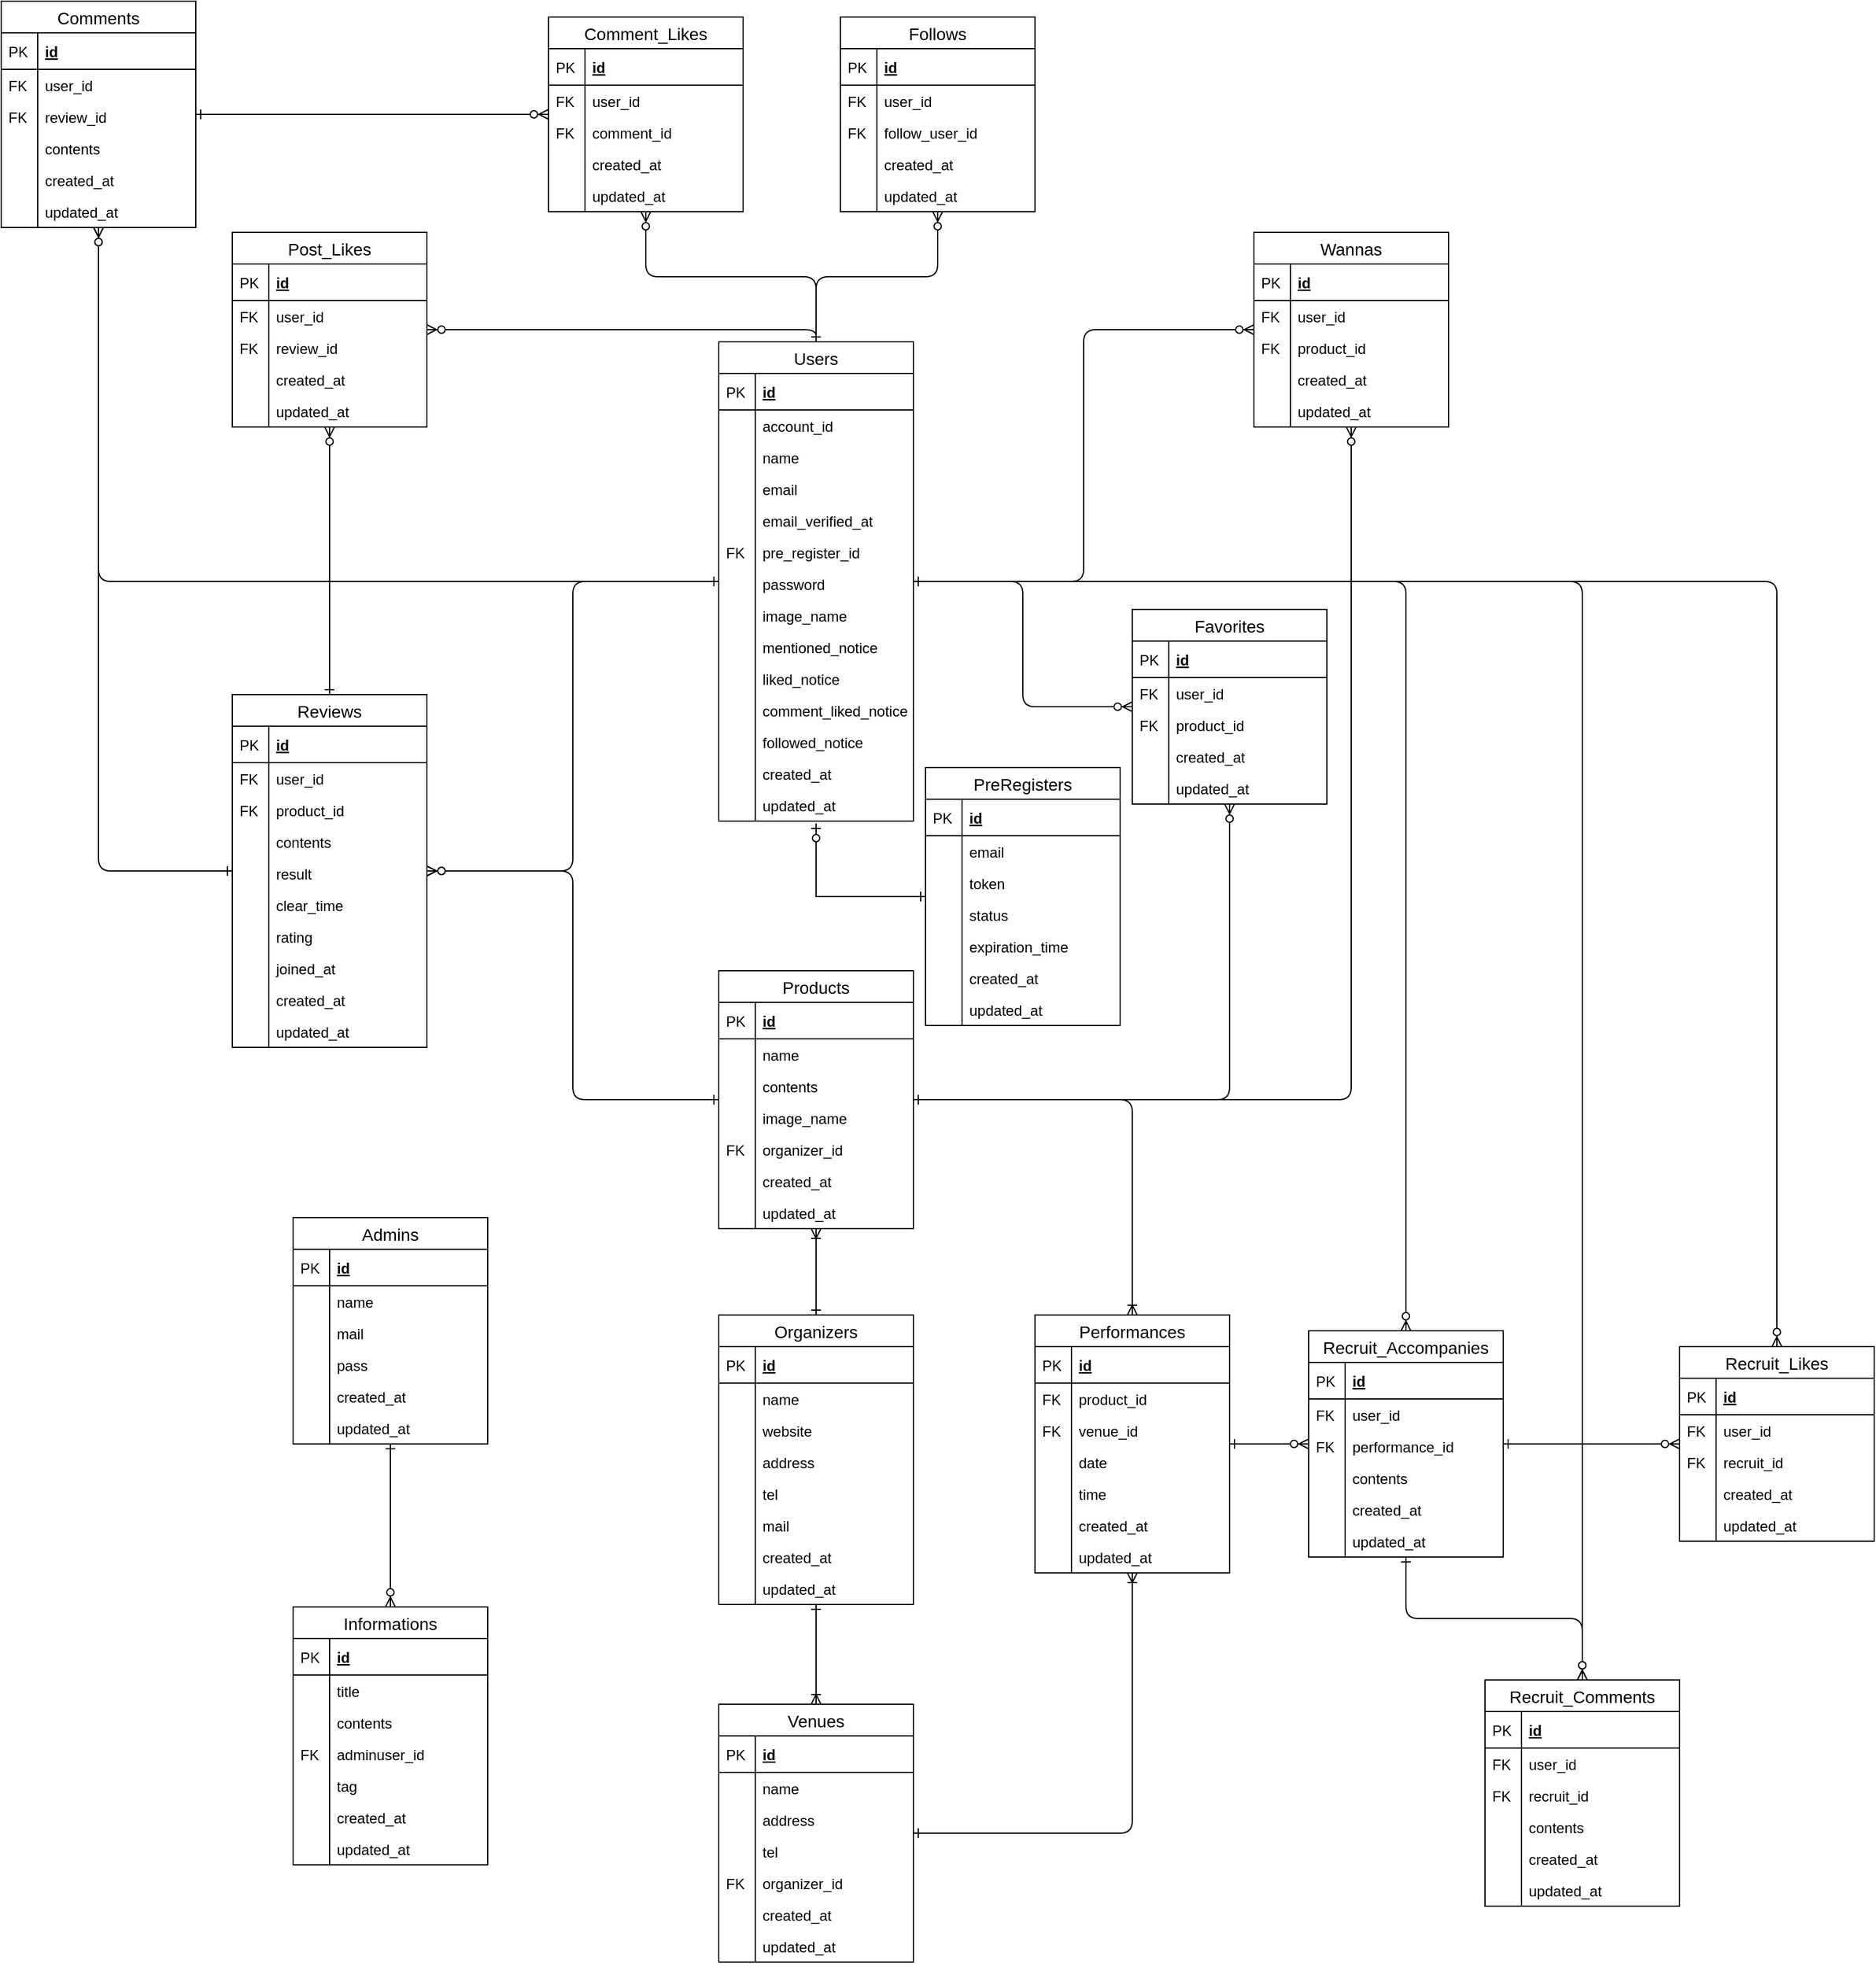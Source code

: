 <mxfile version="13.6.5">
    <diagram id="6hGFLwfOUW9BJ-s0fimq" name="Page-1">
        <mxGraphModel dx="1897" dy="680" grid="1" gridSize="10" guides="1" tooltips="1" connect="1" arrows="1" fold="1" page="1" pageScale="1" pageWidth="1169" pageHeight="827" math="0" shadow="0">
            <root>
                <mxCell id="0"/>
                <mxCell id="1" parent="0"/>
                <mxCell id="104" value="" style="edgeStyle=orthogonalEdgeStyle;fontSize=12;html=1;endArrow=ERzeroToMany;endFill=1;startArrow=ERone;startFill=0;" parent="1" source="25" target="110" edge="1">
                    <mxGeometry width="100" height="100" relative="1" as="geometry">
                        <mxPoint x="-330" y="628" as="sourcePoint"/>
                        <mxPoint x="-610" y="569" as="targetPoint"/>
                    </mxGeometry>
                </mxCell>
                <mxCell id="105" value="" style="edgeStyle=orthogonalEdgeStyle;fontSize=12;html=1;endArrow=ERzeroToMany;endFill=1;startArrow=ERone;startFill=0;" parent="1" source="2" target="110" edge="1">
                    <mxGeometry width="100" height="100" relative="1" as="geometry">
                        <mxPoint x="-596" y="782" as="sourcePoint"/>
                        <mxPoint x="-610" y="539" as="targetPoint"/>
                    </mxGeometry>
                </mxCell>
                <mxCell id="106" value="" style="edgeStyle=orthogonalEdgeStyle;fontSize=12;html=1;endArrow=ERzeroToMany;endFill=1;startArrow=ERone;startFill=0;" parent="1" source="25" target="275" edge="1">
                    <mxGeometry width="100" height="100" relative="1" as="geometry">
                        <mxPoint x="-126" y="798" as="sourcePoint"/>
                        <mxPoint x="-90" y="809" as="targetPoint"/>
                    </mxGeometry>
                </mxCell>
                <mxCell id="108" value="" style="edgeStyle=orthogonalEdgeStyle;fontSize=12;html=1;endArrow=ERzeroToMany;endFill=1;startArrow=ERone;startFill=0;" parent="1" source="2" target="247" edge="1">
                    <mxGeometry width="100" height="100" relative="1" as="geometry">
                        <mxPoint x="-266" y="699" as="sourcePoint"/>
                        <mxPoint x="-90" y="409" as="targetPoint"/>
                    </mxGeometry>
                </mxCell>
                <mxCell id="133" value="" style="edgeStyle=orthogonalEdgeStyle;fontSize=12;html=1;endArrow=ERzeroToMany;endFill=1;startArrow=ERone;startFill=0;" parent="1" source="2" target="215" edge="1">
                    <mxGeometry width="100" height="100" relative="1" as="geometry">
                        <mxPoint x="-360" y="628" as="sourcePoint"/>
                        <mxPoint x="-570" y="409" as="targetPoint"/>
                        <Array as="points">
                            <mxPoint x="-440" y="300"/>
                        </Array>
                    </mxGeometry>
                </mxCell>
                <mxCell id="136" value="" style="edgeStyle=orthogonalEdgeStyle;fontSize=12;html=1;endArrow=ERzeroToMany;endFill=1;startArrow=ERone;startFill=0;" parent="1" source="2" target="275" edge="1">
                    <mxGeometry width="100" height="100" relative="1" as="geometry">
                        <mxPoint x="-280" y="468" as="sourcePoint"/>
                        <mxPoint x="-90" y="779" as="targetPoint"/>
                    </mxGeometry>
                </mxCell>
                <mxCell id="333" value="" style="edgeStyle=orthogonalEdgeStyle;fontSize=12;html=1;endArrow=ERzeroToMany;endFill=1;startArrow=ERone;startFill=0;" parent="1" source="289" target="312" edge="1">
                    <mxGeometry width="100" height="100" relative="1" as="geometry">
                        <mxPoint x="-80" y="1235" as="sourcePoint"/>
                        <mxPoint x="70" y="1249" as="targetPoint"/>
                    </mxGeometry>
                </mxCell>
                <mxCell id="351" value="" style="edgeStyle=orthogonalEdgeStyle;fontSize=12;html=1;endArrow=ERzeroToMany;endFill=1;startArrow=ERone;startFill=0;" parent="1" source="2" target="338" edge="1">
                    <mxGeometry width="100" height="100" relative="1" as="geometry">
                        <mxPoint x="-720" y="588" as="sourcePoint"/>
                        <mxPoint x="-600" y="472" as="targetPoint"/>
                    </mxGeometry>
                </mxCell>
                <mxCell id="352" value="" style="edgeStyle=orthogonalEdgeStyle;fontSize=12;html=1;endArrow=ERzeroToMany;endFill=1;startArrow=ERone;startFill=0;" parent="1" source="25" target="338" edge="1">
                    <mxGeometry width="100" height="100" relative="1" as="geometry">
                        <mxPoint x="-460" y="389" as="sourcePoint"/>
                        <mxPoint x="-710" y="775" as="targetPoint"/>
                    </mxGeometry>
                </mxCell>
                <mxCell id="405" value="" style="edgeStyle=orthogonalEdgeStyle;fontSize=12;html=1;endArrow=ERzeroToMany;endFill=1;startArrow=ERone;startFill=0;" parent="1" source="110" target="371" edge="1">
                    <mxGeometry width="100" height="100" relative="1" as="geometry">
                        <mxPoint x="-600.0" y="917.059" as="sourcePoint"/>
                        <mxPoint x="-860.0" y="690.0" as="targetPoint"/>
                    </mxGeometry>
                </mxCell>
                <mxCell id="406" value="" style="edgeStyle=orthogonalEdgeStyle;fontSize=12;html=1;endArrow=ERzeroToMany;endFill=1;startArrow=ERone;startFill=0;" parent="1" source="110" target="215" edge="1">
                    <mxGeometry width="100" height="100" relative="1" as="geometry">
                        <mxPoint x="-510.0" y="527.0" as="sourcePoint"/>
                        <mxPoint x="-890.0" y="527.0" as="targetPoint"/>
                    </mxGeometry>
                </mxCell>
                <mxCell id="407" value="" style="edgeStyle=orthogonalEdgeStyle;fontSize=12;html=1;endArrow=ERzeroToMany;endFill=1;startArrow=ERone;startFill=0;" parent="1" source="371" target="392" edge="1">
                    <mxGeometry width="100" height="100" relative="1" as="geometry">
                        <mxPoint x="-470.0" y="587" as="sourcePoint"/>
                        <mxPoint x="-790.0" y="340" as="targetPoint"/>
                    </mxGeometry>
                </mxCell>
                <mxCell id="408" value="" style="edgeStyle=orthogonalEdgeStyle;fontSize=12;html=1;endArrow=ERzeroToMany;endFill=1;startArrow=ERone;startFill=0;" parent="1" source="2" target="392" edge="1">
                    <mxGeometry width="100" height="100" relative="1" as="geometry">
                        <mxPoint x="-730.0" y="362.0" as="sourcePoint"/>
                        <mxPoint x="-610.0" y="300.0" as="targetPoint"/>
                    </mxGeometry>
                </mxCell>
                <mxCell id="444" value="" style="edgeStyle=orthogonalEdgeStyle;fontSize=12;html=1;endArrow=ERzeroToMany;endFill=1;startArrow=ERone;startFill=0;" parent="1" source="2" target="371" edge="1">
                    <mxGeometry width="100" height="100" relative="1" as="geometry">
                        <mxPoint x="-870.0" y="755.059" as="sourcePoint"/>
                        <mxPoint x="-1020" y="226" as="targetPoint"/>
                    </mxGeometry>
                </mxCell>
                <mxCell id="461" value="" style="edgeStyle=orthogonalEdgeStyle;fontSize=12;html=1;endArrow=ERoneToMany;endFill=0;startArrow=ERone;startFill=0;" parent="1" source="25" target="446" edge="1">
                    <mxGeometry width="100" height="100" relative="1" as="geometry">
                        <mxPoint x="-350" y="886" as="sourcePoint"/>
                        <mxPoint x="70" y="1070" as="targetPoint"/>
                    </mxGeometry>
                </mxCell>
                <mxCell id="462" value="" style="edgeStyle=orthogonalEdgeStyle;fontSize=12;html=1;endArrow=ERoneToMany;endFill=0;startArrow=ERone;startFill=0;" parent="1" source="167" target="25" edge="1">
                    <mxGeometry width="100" height="100" relative="1" as="geometry">
                        <mxPoint x="-350" y="886" as="sourcePoint"/>
                        <mxPoint x="-90" y="1120" as="targetPoint"/>
                    </mxGeometry>
                </mxCell>
                <mxCell id="464" value="" style="edgeStyle=orthogonalEdgeStyle;fontSize=12;html=1;endArrow=ERoneToMany;endFill=0;startArrow=ERone;startFill=0;" parent="1" source="167" target="156" edge="1">
                    <mxGeometry width="100" height="100" relative="1" as="geometry">
                        <mxPoint x="-670" y="1348" as="sourcePoint"/>
                        <mxPoint x="-670" y="1220.0" as="targetPoint"/>
                    </mxGeometry>
                </mxCell>
                <mxCell id="465" value="" style="edgeStyle=orthogonalEdgeStyle;fontSize=12;html=1;endArrow=ERoneToMany;endFill=0;startArrow=ERone;startFill=0;" parent="1" source="156" target="446" edge="1">
                    <mxGeometry width="100" height="100" relative="1" as="geometry">
                        <mxPoint x="-240" y="1410" as="sourcePoint"/>
                        <mxPoint x="-240" y="1518" as="targetPoint"/>
                    </mxGeometry>
                </mxCell>
                <mxCell id="470" value="" style="edgeStyle=orthogonalEdgeStyle;fontSize=12;html=1;endArrow=ERzeroToMany;endFill=1;startArrow=ERone;startFill=0;" parent="1" source="2" target="358" edge="1">
                    <mxGeometry width="100" height="100" relative="1" as="geometry">
                        <mxPoint x="-70" y="780" as="sourcePoint"/>
                        <mxPoint x="130" y="1014" as="targetPoint"/>
                    </mxGeometry>
                </mxCell>
                <mxCell id="471" value="" style="edgeStyle=orthogonalEdgeStyle;fontSize=12;html=1;endArrow=ERzeroToMany;endFill=1;startArrow=ERone;startFill=0;" parent="1" source="2" target="412" edge="1">
                    <mxGeometry width="100" height="100" relative="1" as="geometry">
                        <mxPoint x="-80" y="470.001" as="sourcePoint"/>
                        <mxPoint x="325.059" y="1063.06" as="targetPoint"/>
                    </mxGeometry>
                </mxCell>
                <mxCell id="472" value="" style="edgeStyle=orthogonalEdgeStyle;fontSize=12;html=1;endArrow=ERzeroToMany;endFill=1;startArrow=ERone;startFill=0;" parent="1" source="2" target="431" edge="1">
                    <mxGeometry width="100" height="100" relative="1" as="geometry">
                        <mxPoint x="-350" y="526.941" as="sourcePoint"/>
                        <mxPoint x="375.059" y="1120" as="targetPoint"/>
                    </mxGeometry>
                </mxCell>
                <mxCell id="473" value="" style="edgeStyle=orthogonalEdgeStyle;fontSize=12;html=1;endArrow=ERzeroToMany;endFill=1;startArrow=ERone;startFill=0;" parent="1" source="358" target="431" edge="1">
                    <mxGeometry width="100" height="100" relative="1" as="geometry">
                        <mxPoint x="-130" y="934.001" as="sourcePoint"/>
                        <mxPoint x="275.059" y="1527.06" as="targetPoint"/>
                    </mxGeometry>
                </mxCell>
                <mxCell id="474" value="" style="edgeStyle=orthogonalEdgeStyle;fontSize=12;html=1;endArrow=ERzeroToMany;endFill=1;startArrow=ERone;startFill=0;" parent="1" source="358" target="412" edge="1">
                    <mxGeometry width="100" height="100" relative="1" as="geometry">
                        <mxPoint x="125" y="1329.999" as="sourcePoint"/>
                        <mxPoint x="270" y="1206.94" as="targetPoint"/>
                    </mxGeometry>
                </mxCell>
                <mxCell id="475" value="" style="edgeStyle=orthogonalEdgeStyle;fontSize=12;html=1;endArrow=ERzeroToMany;endFill=1;startArrow=ERone;startFill=0;" parent="1" source="446" target="358" edge="1">
                    <mxGeometry width="100" height="100" relative="1" as="geometry">
                        <mxPoint x="-130.001" y="1430" as="sourcePoint"/>
                        <mxPoint x="14.94" y="1524" as="targetPoint"/>
                    </mxGeometry>
                </mxCell>
                <mxCell id="392" value="Comment_Likes" style="swimlane;fontStyle=0;childLayout=stackLayout;horizontal=1;startSize=26;horizontalStack=0;resizeParent=1;resizeParentMax=0;resizeLast=0;collapsible=1;marginBottom=0;align=center;fontSize=14;" parent="1" vertex="1">
                    <mxGeometry x="-660" y="43" width="160" height="160" as="geometry"/>
                </mxCell>
                <mxCell id="393" value="id" style="shape=partialRectangle;top=0;left=0;right=0;bottom=1;align=left;verticalAlign=middle;fillColor=none;spacingLeft=34;spacingRight=4;overflow=hidden;rotatable=0;points=[[0,0.5],[1,0.5]];portConstraint=eastwest;dropTarget=0;fontStyle=5;fontSize=12;" parent="392" vertex="1">
                    <mxGeometry y="26" width="160" height="30" as="geometry"/>
                </mxCell>
                <mxCell id="394" value="PK" style="shape=partialRectangle;top=0;left=0;bottom=0;fillColor=none;align=left;verticalAlign=middle;spacingLeft=4;spacingRight=4;overflow=hidden;rotatable=0;points=[];portConstraint=eastwest;part=1;fontSize=12;" parent="393" vertex="1" connectable="0">
                    <mxGeometry width="30" height="30" as="geometry"/>
                </mxCell>
                <mxCell id="395" value="user_id" style="shape=partialRectangle;top=0;left=0;right=0;bottom=0;align=left;verticalAlign=top;fillColor=none;spacingLeft=34;spacingRight=4;overflow=hidden;rotatable=0;points=[[0,0.5],[1,0.5]];portConstraint=eastwest;dropTarget=0;fontSize=12;" parent="392" vertex="1">
                    <mxGeometry y="56" width="160" height="26" as="geometry"/>
                </mxCell>
                <mxCell id="396" value="FK" style="shape=partialRectangle;top=0;left=0;bottom=0;fillColor=none;align=left;verticalAlign=top;spacingLeft=4;spacingRight=4;overflow=hidden;rotatable=0;points=[];portConstraint=eastwest;part=1;fontSize=12;" parent="395" vertex="1" connectable="0">
                    <mxGeometry width="30" height="26" as="geometry"/>
                </mxCell>
                <mxCell id="397" value="comment_id" style="shape=partialRectangle;top=0;left=0;right=0;bottom=0;align=left;verticalAlign=top;fillColor=none;spacingLeft=34;spacingRight=4;overflow=hidden;rotatable=0;points=[[0,0.5],[1,0.5]];portConstraint=eastwest;dropTarget=0;fontSize=12;" parent="392" vertex="1">
                    <mxGeometry y="82" width="160" height="26" as="geometry"/>
                </mxCell>
                <mxCell id="398" value="FK" style="shape=partialRectangle;top=0;left=0;bottom=0;fillColor=none;align=left;verticalAlign=top;spacingLeft=4;spacingRight=4;overflow=hidden;rotatable=0;points=[];portConstraint=eastwest;part=1;fontSize=12;" parent="397" vertex="1" connectable="0">
                    <mxGeometry width="30" height="26" as="geometry"/>
                </mxCell>
                <mxCell id="399" value="created_at" style="shape=partialRectangle;top=0;left=0;right=0;bottom=0;align=left;verticalAlign=top;fillColor=none;spacingLeft=34;spacingRight=4;overflow=hidden;rotatable=0;points=[[0,0.5],[1,0.5]];portConstraint=eastwest;dropTarget=0;fontSize=12;" parent="392" vertex="1">
                    <mxGeometry y="108" width="160" height="26" as="geometry"/>
                </mxCell>
                <mxCell id="400" value="" style="shape=partialRectangle;top=0;left=0;bottom=0;fillColor=none;align=left;verticalAlign=top;spacingLeft=4;spacingRight=4;overflow=hidden;rotatable=0;points=[];portConstraint=eastwest;part=1;fontSize=12;" parent="399" vertex="1" connectable="0">
                    <mxGeometry width="30" height="26" as="geometry"/>
                </mxCell>
                <mxCell id="403" value="updated_at" style="shape=partialRectangle;top=0;left=0;right=0;bottom=0;align=left;verticalAlign=top;fillColor=none;spacingLeft=34;spacingRight=4;overflow=hidden;rotatable=0;points=[[0,0.5],[1,0.5]];portConstraint=eastwest;dropTarget=0;fontSize=12;" parent="392" vertex="1">
                    <mxGeometry y="134" width="160" height="26" as="geometry"/>
                </mxCell>
                <mxCell id="404" value="" style="shape=partialRectangle;top=0;left=0;bottom=0;fillColor=none;align=left;verticalAlign=top;spacingLeft=4;spacingRight=4;overflow=hidden;rotatable=0;points=[];portConstraint=eastwest;part=1;fontSize=12;" parent="403" vertex="1" connectable="0">
                    <mxGeometry width="30" height="26" as="geometry"/>
                </mxCell>
                <mxCell id="371" value="Comments" style="swimlane;fontStyle=0;childLayout=stackLayout;horizontal=1;startSize=26;horizontalStack=0;resizeParent=1;resizeParentMax=0;resizeLast=0;collapsible=1;marginBottom=0;align=center;fontSize=14;" parent="1" vertex="1">
                    <mxGeometry x="-1110" y="30" width="160" height="186" as="geometry"/>
                </mxCell>
                <mxCell id="372" value="id" style="shape=partialRectangle;top=0;left=0;right=0;bottom=1;align=left;verticalAlign=middle;fillColor=none;spacingLeft=34;spacingRight=4;overflow=hidden;rotatable=0;points=[[0,0.5],[1,0.5]];portConstraint=eastwest;dropTarget=0;fontStyle=5;fontSize=12;" parent="371" vertex="1">
                    <mxGeometry y="26" width="160" height="30" as="geometry"/>
                </mxCell>
                <mxCell id="373" value="PK" style="shape=partialRectangle;top=0;left=0;bottom=0;fillColor=none;align=left;verticalAlign=middle;spacingLeft=4;spacingRight=4;overflow=hidden;rotatable=0;points=[];portConstraint=eastwest;part=1;fontSize=12;" parent="372" vertex="1" connectable="0">
                    <mxGeometry width="30" height="30" as="geometry"/>
                </mxCell>
                <mxCell id="374" value="user_id" style="shape=partialRectangle;top=0;left=0;right=0;bottom=0;align=left;verticalAlign=top;fillColor=none;spacingLeft=34;spacingRight=4;overflow=hidden;rotatable=0;points=[[0,0.5],[1,0.5]];portConstraint=eastwest;dropTarget=0;fontSize=12;" parent="371" vertex="1">
                    <mxGeometry y="56" width="160" height="26" as="geometry"/>
                </mxCell>
                <mxCell id="375" value="FK" style="shape=partialRectangle;top=0;left=0;bottom=0;fillColor=none;align=left;verticalAlign=top;spacingLeft=4;spacingRight=4;overflow=hidden;rotatable=0;points=[];portConstraint=eastwest;part=1;fontSize=12;" parent="374" vertex="1" connectable="0">
                    <mxGeometry width="30" height="26" as="geometry"/>
                </mxCell>
                <mxCell id="376" value="review_id" style="shape=partialRectangle;top=0;left=0;right=0;bottom=0;align=left;verticalAlign=top;fillColor=none;spacingLeft=34;spacingRight=4;overflow=hidden;rotatable=0;points=[[0,0.5],[1,0.5]];portConstraint=eastwest;dropTarget=0;fontSize=12;" parent="371" vertex="1">
                    <mxGeometry y="82" width="160" height="26" as="geometry"/>
                </mxCell>
                <mxCell id="377" value="FK" style="shape=partialRectangle;top=0;left=0;bottom=0;fillColor=none;align=left;verticalAlign=top;spacingLeft=4;spacingRight=4;overflow=hidden;rotatable=0;points=[];portConstraint=eastwest;part=1;fontSize=12;" parent="376" vertex="1" connectable="0">
                    <mxGeometry width="30" height="26" as="geometry"/>
                </mxCell>
                <mxCell id="378" value="contents" style="shape=partialRectangle;top=0;left=0;right=0;bottom=0;align=left;verticalAlign=top;fillColor=none;spacingLeft=34;spacingRight=4;overflow=hidden;rotatable=0;points=[[0,0.5],[1,0.5]];portConstraint=eastwest;dropTarget=0;fontSize=12;" parent="371" vertex="1">
                    <mxGeometry y="108" width="160" height="26" as="geometry"/>
                </mxCell>
                <mxCell id="379" value="" style="shape=partialRectangle;top=0;left=0;bottom=0;fillColor=none;align=left;verticalAlign=top;spacingLeft=4;spacingRight=4;overflow=hidden;rotatable=0;points=[];portConstraint=eastwest;part=1;fontSize=12;" parent="378" vertex="1" connectable="0">
                    <mxGeometry width="30" height="26" as="geometry"/>
                </mxCell>
                <mxCell id="382" value="created_at" style="shape=partialRectangle;top=0;left=0;right=0;bottom=0;align=left;verticalAlign=top;fillColor=none;spacingLeft=34;spacingRight=4;overflow=hidden;rotatable=0;points=[[0,0.5],[1,0.5]];portConstraint=eastwest;dropTarget=0;fontSize=12;" parent="371" vertex="1">
                    <mxGeometry y="134" width="160" height="26" as="geometry"/>
                </mxCell>
                <mxCell id="383" value="" style="shape=partialRectangle;top=0;left=0;bottom=0;fillColor=none;align=left;verticalAlign=top;spacingLeft=4;spacingRight=4;overflow=hidden;rotatable=0;points=[];portConstraint=eastwest;part=1;fontSize=12;" parent="382" vertex="1" connectable="0">
                    <mxGeometry width="30" height="26" as="geometry"/>
                </mxCell>
                <mxCell id="384" value="updated_at" style="shape=partialRectangle;top=0;left=0;right=0;bottom=0;align=left;verticalAlign=top;fillColor=none;spacingLeft=34;spacingRight=4;overflow=hidden;rotatable=0;points=[[0,0.5],[1,0.5]];portConstraint=eastwest;dropTarget=0;fontSize=12;" parent="371" vertex="1">
                    <mxGeometry y="160" width="160" height="26" as="geometry"/>
                </mxCell>
                <mxCell id="385" value="" style="shape=partialRectangle;top=0;left=0;bottom=0;fillColor=none;align=left;verticalAlign=top;spacingLeft=4;spacingRight=4;overflow=hidden;rotatable=0;points=[];portConstraint=eastwest;part=1;fontSize=12;" parent="384" vertex="1" connectable="0">
                    <mxGeometry width="30" height="26" as="geometry"/>
                </mxCell>
                <mxCell id="275" value="Wannas" style="swimlane;fontStyle=0;childLayout=stackLayout;horizontal=1;startSize=26;horizontalStack=0;resizeParent=1;resizeParentMax=0;resizeLast=0;collapsible=1;marginBottom=0;align=center;fontSize=14;" parent="1" vertex="1">
                    <mxGeometry x="-80" y="220" width="160" height="160" as="geometry"/>
                </mxCell>
                <mxCell id="276" value="id" style="shape=partialRectangle;top=0;left=0;right=0;bottom=1;align=left;verticalAlign=middle;fillColor=none;spacingLeft=34;spacingRight=4;overflow=hidden;rotatable=0;points=[[0,0.5],[1,0.5]];portConstraint=eastwest;dropTarget=0;fontStyle=5;fontSize=12;" parent="275" vertex="1">
                    <mxGeometry y="26" width="160" height="30" as="geometry"/>
                </mxCell>
                <mxCell id="277" value="PK" style="shape=partialRectangle;top=0;left=0;bottom=0;fillColor=none;align=left;verticalAlign=middle;spacingLeft=4;spacingRight=4;overflow=hidden;rotatable=0;points=[];portConstraint=eastwest;part=1;fontSize=12;" parent="276" vertex="1" connectable="0">
                    <mxGeometry width="30" height="30" as="geometry"/>
                </mxCell>
                <mxCell id="278" value="user_id" style="shape=partialRectangle;top=0;left=0;right=0;bottom=0;align=left;verticalAlign=top;fillColor=none;spacingLeft=34;spacingRight=4;overflow=hidden;rotatable=0;points=[[0,0.5],[1,0.5]];portConstraint=eastwest;dropTarget=0;fontSize=12;" parent="275" vertex="1">
                    <mxGeometry y="56" width="160" height="26" as="geometry"/>
                </mxCell>
                <mxCell id="279" value="FK" style="shape=partialRectangle;top=0;left=0;bottom=0;fillColor=none;align=left;verticalAlign=top;spacingLeft=4;spacingRight=4;overflow=hidden;rotatable=0;points=[];portConstraint=eastwest;part=1;fontSize=12;" parent="278" vertex="1" connectable="0">
                    <mxGeometry width="30" height="26" as="geometry"/>
                </mxCell>
                <mxCell id="280" value="product_id" style="shape=partialRectangle;top=0;left=0;right=0;bottom=0;align=left;verticalAlign=top;fillColor=none;spacingLeft=34;spacingRight=4;overflow=hidden;rotatable=0;points=[[0,0.5],[1,0.5]];portConstraint=eastwest;dropTarget=0;fontSize=12;" parent="275" vertex="1">
                    <mxGeometry y="82" width="160" height="26" as="geometry"/>
                </mxCell>
                <mxCell id="281" value="FK" style="shape=partialRectangle;top=0;left=0;bottom=0;fillColor=none;align=left;verticalAlign=top;spacingLeft=4;spacingRight=4;overflow=hidden;rotatable=0;points=[];portConstraint=eastwest;part=1;fontSize=12;" parent="280" vertex="1" connectable="0">
                    <mxGeometry width="30" height="26" as="geometry"/>
                </mxCell>
                <mxCell id="282" value="created_at" style="shape=partialRectangle;top=0;left=0;right=0;bottom=0;align=left;verticalAlign=top;fillColor=none;spacingLeft=34;spacingRight=4;overflow=hidden;rotatable=0;points=[[0,0.5],[1,0.5]];portConstraint=eastwest;dropTarget=0;fontSize=12;" parent="275" vertex="1">
                    <mxGeometry y="108" width="160" height="26" as="geometry"/>
                </mxCell>
                <mxCell id="283" value="" style="shape=partialRectangle;top=0;left=0;bottom=0;fillColor=none;align=left;verticalAlign=top;spacingLeft=4;spacingRight=4;overflow=hidden;rotatable=0;points=[];portConstraint=eastwest;part=1;fontSize=12;" parent="282" vertex="1" connectable="0">
                    <mxGeometry width="30" height="26" as="geometry"/>
                </mxCell>
                <mxCell id="286" value="updated_at" style="shape=partialRectangle;top=0;left=0;right=0;bottom=0;align=left;verticalAlign=top;fillColor=none;spacingLeft=34;spacingRight=4;overflow=hidden;rotatable=0;points=[[0,0.5],[1,0.5]];portConstraint=eastwest;dropTarget=0;fontSize=12;" parent="275" vertex="1">
                    <mxGeometry y="134" width="160" height="26" as="geometry"/>
                </mxCell>
                <mxCell id="287" value="" style="shape=partialRectangle;top=0;left=0;bottom=0;fillColor=none;align=left;verticalAlign=top;spacingLeft=4;spacingRight=4;overflow=hidden;rotatable=0;points=[];portConstraint=eastwest;part=1;fontSize=12;" parent="286" vertex="1" connectable="0">
                    <mxGeometry width="30" height="26" as="geometry"/>
                </mxCell>
                <mxCell id="247" value="Follows" style="swimlane;fontStyle=0;childLayout=stackLayout;horizontal=1;startSize=26;horizontalStack=0;resizeParent=1;resizeParentMax=0;resizeLast=0;collapsible=1;marginBottom=0;align=center;fontSize=14;" parent="1" vertex="1">
                    <mxGeometry x="-420" y="43" width="160" height="160" as="geometry"/>
                </mxCell>
                <mxCell id="248" value="id" style="shape=partialRectangle;top=0;left=0;right=0;bottom=1;align=left;verticalAlign=middle;fillColor=none;spacingLeft=34;spacingRight=4;overflow=hidden;rotatable=0;points=[[0,0.5],[1,0.5]];portConstraint=eastwest;dropTarget=0;fontStyle=5;fontSize=12;" parent="247" vertex="1">
                    <mxGeometry y="26" width="160" height="30" as="geometry"/>
                </mxCell>
                <mxCell id="249" value="PK" style="shape=partialRectangle;top=0;left=0;bottom=0;fillColor=none;align=left;verticalAlign=middle;spacingLeft=4;spacingRight=4;overflow=hidden;rotatable=0;points=[];portConstraint=eastwest;part=1;fontSize=12;" parent="248" vertex="1" connectable="0">
                    <mxGeometry width="30" height="30" as="geometry"/>
                </mxCell>
                <mxCell id="250" value="user_id" style="shape=partialRectangle;top=0;left=0;right=0;bottom=0;align=left;verticalAlign=top;fillColor=none;spacingLeft=34;spacingRight=4;overflow=hidden;rotatable=0;points=[[0,0.5],[1,0.5]];portConstraint=eastwest;dropTarget=0;fontSize=12;" parent="247" vertex="1">
                    <mxGeometry y="56" width="160" height="26" as="geometry"/>
                </mxCell>
                <mxCell id="251" value="FK" style="shape=partialRectangle;top=0;left=0;bottom=0;fillColor=none;align=left;verticalAlign=top;spacingLeft=4;spacingRight=4;overflow=hidden;rotatable=0;points=[];portConstraint=eastwest;part=1;fontSize=12;" parent="250" vertex="1" connectable="0">
                    <mxGeometry width="30" height="26" as="geometry"/>
                </mxCell>
                <mxCell id="252" value="follow_user_id" style="shape=partialRectangle;top=0;left=0;right=0;bottom=0;align=left;verticalAlign=top;fillColor=none;spacingLeft=34;spacingRight=4;overflow=hidden;rotatable=0;points=[[0,0.5],[1,0.5]];portConstraint=eastwest;dropTarget=0;fontSize=12;" parent="247" vertex="1">
                    <mxGeometry y="82" width="160" height="26" as="geometry"/>
                </mxCell>
                <mxCell id="253" value="FK" style="shape=partialRectangle;top=0;left=0;bottom=0;fillColor=none;align=left;verticalAlign=top;spacingLeft=4;spacingRight=4;overflow=hidden;rotatable=0;points=[];portConstraint=eastwest;part=1;fontSize=12;" parent="252" vertex="1" connectable="0">
                    <mxGeometry width="30" height="26" as="geometry"/>
                </mxCell>
                <mxCell id="254" value="created_at" style="shape=partialRectangle;top=0;left=0;right=0;bottom=0;align=left;verticalAlign=top;fillColor=none;spacingLeft=34;spacingRight=4;overflow=hidden;rotatable=0;points=[[0,0.5],[1,0.5]];portConstraint=eastwest;dropTarget=0;fontSize=12;" parent="247" vertex="1">
                    <mxGeometry y="108" width="160" height="26" as="geometry"/>
                </mxCell>
                <mxCell id="255" value="" style="shape=partialRectangle;top=0;left=0;bottom=0;fillColor=none;align=left;verticalAlign=top;spacingLeft=4;spacingRight=4;overflow=hidden;rotatable=0;points=[];portConstraint=eastwest;part=1;fontSize=12;" parent="254" vertex="1" connectable="0">
                    <mxGeometry width="30" height="26" as="geometry"/>
                </mxCell>
                <mxCell id="258" value="updated_at" style="shape=partialRectangle;top=0;left=0;right=0;bottom=0;align=left;verticalAlign=top;fillColor=none;spacingLeft=34;spacingRight=4;overflow=hidden;rotatable=0;points=[[0,0.5],[1,0.5]];portConstraint=eastwest;dropTarget=0;fontSize=12;" parent="247" vertex="1">
                    <mxGeometry y="134" width="160" height="26" as="geometry"/>
                </mxCell>
                <mxCell id="259" value="" style="shape=partialRectangle;top=0;left=0;bottom=0;fillColor=none;align=left;verticalAlign=top;spacingLeft=4;spacingRight=4;overflow=hidden;rotatable=0;points=[];portConstraint=eastwest;part=1;fontSize=12;" parent="258" vertex="1" connectable="0">
                    <mxGeometry width="30" height="26" as="geometry"/>
                </mxCell>
                <mxCell id="110" value="Reviews" style="swimlane;fontStyle=0;childLayout=stackLayout;horizontal=1;startSize=26;horizontalStack=0;resizeParent=1;resizeParentMax=0;resizeLast=0;collapsible=1;marginBottom=0;align=center;fontSize=14;" parent="1" vertex="1">
                    <mxGeometry x="-920" y="600" width="160" height="290" as="geometry"/>
                </mxCell>
                <mxCell id="111" value="id" style="shape=partialRectangle;top=0;left=0;right=0;bottom=1;align=left;verticalAlign=middle;fillColor=none;spacingLeft=34;spacingRight=4;overflow=hidden;rotatable=0;points=[[0,0.5],[1,0.5]];portConstraint=eastwest;dropTarget=0;fontStyle=5;fontSize=12;" parent="110" vertex="1">
                    <mxGeometry y="26" width="160" height="30" as="geometry"/>
                </mxCell>
                <mxCell id="112" value="PK" style="shape=partialRectangle;top=0;left=0;bottom=0;fillColor=none;align=left;verticalAlign=middle;spacingLeft=4;spacingRight=4;overflow=hidden;rotatable=0;points=[];portConstraint=eastwest;part=1;fontSize=12;" parent="111" vertex="1" connectable="0">
                    <mxGeometry width="30" height="30" as="geometry"/>
                </mxCell>
                <mxCell id="113" value="user_id" style="shape=partialRectangle;top=0;left=0;right=0;bottom=0;align=left;verticalAlign=top;fillColor=none;spacingLeft=34;spacingRight=4;overflow=hidden;rotatable=0;points=[[0,0.5],[1,0.5]];portConstraint=eastwest;dropTarget=0;fontSize=12;" parent="110" vertex="1">
                    <mxGeometry y="56" width="160" height="26" as="geometry"/>
                </mxCell>
                <mxCell id="114" value="FK" style="shape=partialRectangle;top=0;left=0;bottom=0;fillColor=none;align=left;verticalAlign=top;spacingLeft=4;spacingRight=4;overflow=hidden;rotatable=0;points=[];portConstraint=eastwest;part=1;fontSize=12;" parent="113" vertex="1" connectable="0">
                    <mxGeometry width="30" height="26" as="geometry"/>
                </mxCell>
                <mxCell id="115" value="product_id" style="shape=partialRectangle;top=0;left=0;right=0;bottom=0;align=left;verticalAlign=top;fillColor=none;spacingLeft=34;spacingRight=4;overflow=hidden;rotatable=0;points=[[0,0.5],[1,0.5]];portConstraint=eastwest;dropTarget=0;fontSize=12;" parent="110" vertex="1">
                    <mxGeometry y="82" width="160" height="26" as="geometry"/>
                </mxCell>
                <mxCell id="116" value="FK" style="shape=partialRectangle;top=0;left=0;bottom=0;fillColor=none;align=left;verticalAlign=top;spacingLeft=4;spacingRight=4;overflow=hidden;rotatable=0;points=[];portConstraint=eastwest;part=1;fontSize=12;" parent="115" vertex="1" connectable="0">
                    <mxGeometry width="30" height="26" as="geometry"/>
                </mxCell>
                <mxCell id="117" value="contents" style="shape=partialRectangle;top=0;left=0;right=0;bottom=0;align=left;verticalAlign=top;fillColor=none;spacingLeft=34;spacingRight=4;overflow=hidden;rotatable=0;points=[[0,0.5],[1,0.5]];portConstraint=eastwest;dropTarget=0;fontSize=12;" parent="110" vertex="1">
                    <mxGeometry y="108" width="160" height="26" as="geometry"/>
                </mxCell>
                <mxCell id="118" value="" style="shape=partialRectangle;top=0;left=0;bottom=0;fillColor=none;align=left;verticalAlign=top;spacingLeft=4;spacingRight=4;overflow=hidden;rotatable=0;points=[];portConstraint=eastwest;part=1;fontSize=12;" parent="117" vertex="1" connectable="0">
                    <mxGeometry width="30" height="26" as="geometry"/>
                </mxCell>
                <mxCell id="306" value="result" style="shape=partialRectangle;top=0;left=0;right=0;bottom=0;align=left;verticalAlign=top;fillColor=none;spacingLeft=34;spacingRight=4;overflow=hidden;rotatable=0;points=[[0,0.5],[1,0.5]];portConstraint=eastwest;dropTarget=0;fontSize=12;" parent="110" vertex="1">
                    <mxGeometry y="134" width="160" height="26" as="geometry"/>
                </mxCell>
                <mxCell id="307" value="" style="shape=partialRectangle;top=0;left=0;bottom=0;fillColor=none;align=left;verticalAlign=top;spacingLeft=4;spacingRight=4;overflow=hidden;rotatable=0;points=[];portConstraint=eastwest;part=1;fontSize=12;" parent="306" vertex="1" connectable="0">
                    <mxGeometry width="30" height="26" as="geometry"/>
                </mxCell>
                <mxCell id="304" value="clear_time" style="shape=partialRectangle;top=0;left=0;right=0;bottom=0;align=left;verticalAlign=top;fillColor=none;spacingLeft=34;spacingRight=4;overflow=hidden;rotatable=0;points=[[0,0.5],[1,0.5]];portConstraint=eastwest;dropTarget=0;fontSize=12;" parent="110" vertex="1">
                    <mxGeometry y="160" width="160" height="26" as="geometry"/>
                </mxCell>
                <mxCell id="305" value="" style="shape=partialRectangle;top=0;left=0;bottom=0;fillColor=none;align=left;verticalAlign=top;spacingLeft=4;spacingRight=4;overflow=hidden;rotatable=0;points=[];portConstraint=eastwest;part=1;fontSize=12;" parent="304" vertex="1" connectable="0">
                    <mxGeometry width="30" height="26" as="geometry"/>
                </mxCell>
                <mxCell id="245" value="rating" style="shape=partialRectangle;top=0;left=0;right=0;bottom=0;align=left;verticalAlign=top;fillColor=none;spacingLeft=34;spacingRight=4;overflow=hidden;rotatable=0;points=[[0,0.5],[1,0.5]];portConstraint=eastwest;dropTarget=0;fontSize=12;" parent="110" vertex="1">
                    <mxGeometry y="186" width="160" height="26" as="geometry"/>
                </mxCell>
                <mxCell id="246" value="" style="shape=partialRectangle;top=0;left=0;bottom=0;fillColor=none;align=left;verticalAlign=top;spacingLeft=4;spacingRight=4;overflow=hidden;rotatable=0;points=[];portConstraint=eastwest;part=1;fontSize=12;" parent="245" vertex="1" connectable="0">
                    <mxGeometry width="30" height="26" as="geometry"/>
                </mxCell>
                <mxCell id="369" value="joined_at" style="shape=partialRectangle;top=0;left=0;right=0;bottom=0;align=left;verticalAlign=top;fillColor=none;spacingLeft=34;spacingRight=4;overflow=hidden;rotatable=0;points=[[0,0.5],[1,0.5]];portConstraint=eastwest;dropTarget=0;fontSize=12;" parent="110" vertex="1">
                    <mxGeometry y="212" width="160" height="26" as="geometry"/>
                </mxCell>
                <mxCell id="370" value="" style="shape=partialRectangle;top=0;left=0;bottom=0;fillColor=none;align=left;verticalAlign=top;spacingLeft=4;spacingRight=4;overflow=hidden;rotatable=0;points=[];portConstraint=eastwest;part=1;fontSize=12;" parent="369" vertex="1" connectable="0">
                    <mxGeometry width="30" height="26" as="geometry"/>
                </mxCell>
                <mxCell id="121" value="created_at" style="shape=partialRectangle;top=0;left=0;right=0;bottom=0;align=left;verticalAlign=top;fillColor=none;spacingLeft=34;spacingRight=4;overflow=hidden;rotatable=0;points=[[0,0.5],[1,0.5]];portConstraint=eastwest;dropTarget=0;fontSize=12;" parent="110" vertex="1">
                    <mxGeometry y="238" width="160" height="26" as="geometry"/>
                </mxCell>
                <mxCell id="122" value="" style="shape=partialRectangle;top=0;left=0;bottom=0;fillColor=none;align=left;verticalAlign=top;spacingLeft=4;spacingRight=4;overflow=hidden;rotatable=0;points=[];portConstraint=eastwest;part=1;fontSize=12;" parent="121" vertex="1" connectable="0">
                    <mxGeometry width="30" height="26" as="geometry"/>
                </mxCell>
                <mxCell id="123" value="updated_at" style="shape=partialRectangle;top=0;left=0;right=0;bottom=0;align=left;verticalAlign=top;fillColor=none;spacingLeft=34;spacingRight=4;overflow=hidden;rotatable=0;points=[[0,0.5],[1,0.5]];portConstraint=eastwest;dropTarget=0;fontSize=12;" parent="110" vertex="1">
                    <mxGeometry y="264" width="160" height="26" as="geometry"/>
                </mxCell>
                <mxCell id="124" value="" style="shape=partialRectangle;top=0;left=0;bottom=0;fillColor=none;align=left;verticalAlign=top;spacingLeft=4;spacingRight=4;overflow=hidden;rotatable=0;points=[];portConstraint=eastwest;part=1;fontSize=12;" parent="123" vertex="1" connectable="0">
                    <mxGeometry width="30" height="26" as="geometry"/>
                </mxCell>
                <mxCell id="215" value="Post_Likes" style="swimlane;fontStyle=0;childLayout=stackLayout;horizontal=1;startSize=26;horizontalStack=0;resizeParent=1;resizeParentMax=0;resizeLast=0;collapsible=1;marginBottom=0;align=center;fontSize=14;" parent="1" vertex="1">
                    <mxGeometry x="-920" y="220" width="160" height="160" as="geometry">
                        <mxRectangle x="-120" y="98" width="70" height="26" as="alternateBounds"/>
                    </mxGeometry>
                </mxCell>
                <mxCell id="216" value="id" style="shape=partialRectangle;top=0;left=0;right=0;bottom=1;align=left;verticalAlign=middle;fillColor=none;spacingLeft=34;spacingRight=4;overflow=hidden;rotatable=0;points=[[0,0.5],[1,0.5]];portConstraint=eastwest;dropTarget=0;fontStyle=5;fontSize=12;" parent="215" vertex="1">
                    <mxGeometry y="26" width="160" height="30" as="geometry"/>
                </mxCell>
                <mxCell id="217" value="PK" style="shape=partialRectangle;top=0;left=0;bottom=0;fillColor=none;align=left;verticalAlign=middle;spacingLeft=4;spacingRight=4;overflow=hidden;rotatable=0;points=[];portConstraint=eastwest;part=1;fontSize=12;" parent="216" vertex="1" connectable="0">
                    <mxGeometry width="30" height="30" as="geometry"/>
                </mxCell>
                <mxCell id="218" value="user_id" style="shape=partialRectangle;top=0;left=0;right=0;bottom=0;align=left;verticalAlign=top;fillColor=none;spacingLeft=34;spacingRight=4;overflow=hidden;rotatable=0;points=[[0,0.5],[1,0.5]];portConstraint=eastwest;dropTarget=0;fontSize=12;" parent="215" vertex="1">
                    <mxGeometry y="56" width="160" height="26" as="geometry"/>
                </mxCell>
                <mxCell id="219" value="FK" style="shape=partialRectangle;top=0;left=0;bottom=0;fillColor=none;align=left;verticalAlign=top;spacingLeft=4;spacingRight=4;overflow=hidden;rotatable=0;points=[];portConstraint=eastwest;part=1;fontSize=12;" parent="218" vertex="1" connectable="0">
                    <mxGeometry width="30" height="26" as="geometry"/>
                </mxCell>
                <mxCell id="220" value="review_id" style="shape=partialRectangle;top=0;left=0;right=0;bottom=0;align=left;verticalAlign=top;fillColor=none;spacingLeft=34;spacingRight=4;overflow=hidden;rotatable=0;points=[[0,0.5],[1,0.5]];portConstraint=eastwest;dropTarget=0;fontSize=12;" parent="215" vertex="1">
                    <mxGeometry y="82" width="160" height="26" as="geometry"/>
                </mxCell>
                <mxCell id="221" value="FK" style="shape=partialRectangle;top=0;left=0;bottom=0;fillColor=none;align=left;verticalAlign=top;spacingLeft=4;spacingRight=4;overflow=hidden;rotatable=0;points=[];portConstraint=eastwest;part=1;fontSize=12;" parent="220" vertex="1" connectable="0">
                    <mxGeometry width="30" height="26" as="geometry"/>
                </mxCell>
                <mxCell id="222" value="created_at" style="shape=partialRectangle;top=0;left=0;right=0;bottom=0;align=left;verticalAlign=top;fillColor=none;spacingLeft=34;spacingRight=4;overflow=hidden;rotatable=0;points=[[0,0.5],[1,0.5]];portConstraint=eastwest;dropTarget=0;fontSize=12;" parent="215" vertex="1">
                    <mxGeometry y="108" width="160" height="26" as="geometry"/>
                </mxCell>
                <mxCell id="223" value="" style="shape=partialRectangle;top=0;left=0;bottom=0;fillColor=none;align=left;verticalAlign=top;spacingLeft=4;spacingRight=4;overflow=hidden;rotatable=0;points=[];portConstraint=eastwest;part=1;fontSize=12;" parent="222" vertex="1" connectable="0">
                    <mxGeometry width="30" height="26" as="geometry"/>
                </mxCell>
                <mxCell id="232" value="updated_at" style="shape=partialRectangle;top=0;left=0;right=0;bottom=0;align=left;verticalAlign=top;fillColor=none;spacingLeft=34;spacingRight=4;overflow=hidden;rotatable=0;points=[[0,0.5],[1,0.5]];portConstraint=eastwest;dropTarget=0;fontSize=12;" parent="215" vertex="1">
                    <mxGeometry y="134" width="160" height="26" as="geometry"/>
                </mxCell>
                <mxCell id="233" value="" style="shape=partialRectangle;top=0;left=0;bottom=0;fillColor=none;align=left;verticalAlign=top;spacingLeft=4;spacingRight=4;overflow=hidden;rotatable=0;points=[];portConstraint=eastwest;part=1;fontSize=12;" parent="232" vertex="1" connectable="0">
                    <mxGeometry width="30" height="26" as="geometry"/>
                </mxCell>
                <mxCell id="2" value="Users" style="swimlane;fontStyle=0;childLayout=stackLayout;horizontal=1;startSize=26;horizontalStack=0;resizeParent=1;resizeParentMax=0;resizeLast=0;collapsible=1;marginBottom=0;align=center;fontSize=14;" parent="1" vertex="1">
                    <mxGeometry x="-520" y="310" width="160" height="394" as="geometry"/>
                </mxCell>
                <mxCell id="3" value="id" style="shape=partialRectangle;top=0;left=0;right=0;bottom=1;align=left;verticalAlign=middle;fillColor=none;spacingLeft=34;spacingRight=4;overflow=hidden;rotatable=0;points=[[0,0.5],[1,0.5]];portConstraint=eastwest;dropTarget=0;fontStyle=5;fontSize=12;" parent="2" vertex="1">
                    <mxGeometry y="26" width="160" height="30" as="geometry"/>
                </mxCell>
                <mxCell id="4" value="PK" style="shape=partialRectangle;top=0;left=0;bottom=0;fillColor=none;align=left;verticalAlign=middle;spacingLeft=4;spacingRight=4;overflow=hidden;rotatable=0;points=[];portConstraint=eastwest;part=1;fontSize=12;" parent="3" vertex="1" connectable="0">
                    <mxGeometry width="30" height="30" as="geometry"/>
                </mxCell>
                <mxCell id="36" value="account_id" style="shape=partialRectangle;top=0;left=0;right=0;bottom=0;align=left;verticalAlign=top;fillColor=none;spacingLeft=34;spacingRight=4;overflow=hidden;rotatable=0;points=[[0,0.5],[1,0.5]];portConstraint=eastwest;dropTarget=0;fontSize=12;" parent="2" vertex="1">
                    <mxGeometry y="56" width="160" height="26" as="geometry"/>
                </mxCell>
                <mxCell id="37" value="" style="shape=partialRectangle;top=0;left=0;bottom=0;fillColor=none;align=left;verticalAlign=top;spacingLeft=4;spacingRight=4;overflow=hidden;rotatable=0;points=[];portConstraint=eastwest;part=1;fontSize=12;" parent="36" vertex="1" connectable="0">
                    <mxGeometry width="30" height="26" as="geometry"/>
                </mxCell>
                <mxCell id="334" value="name" style="shape=partialRectangle;top=0;left=0;right=0;bottom=0;align=left;verticalAlign=top;fillColor=none;spacingLeft=34;spacingRight=4;overflow=hidden;rotatable=0;points=[[0,0.5],[1,0.5]];portConstraint=eastwest;dropTarget=0;fontSize=12;" parent="2" vertex="1">
                    <mxGeometry y="82" width="160" height="26" as="geometry"/>
                </mxCell>
                <mxCell id="335" value="" style="shape=partialRectangle;top=0;left=0;bottom=0;fillColor=none;align=left;verticalAlign=top;spacingLeft=4;spacingRight=4;overflow=hidden;rotatable=0;points=[];portConstraint=eastwest;part=1;fontSize=12;" parent="334" vertex="1" connectable="0">
                    <mxGeometry width="30" height="26" as="geometry"/>
                </mxCell>
                <mxCell id="5" value="email" style="shape=partialRectangle;top=0;left=0;right=0;bottom=0;align=left;verticalAlign=top;fillColor=none;spacingLeft=34;spacingRight=4;overflow=hidden;rotatable=0;points=[[0,0.5],[1,0.5]];portConstraint=eastwest;dropTarget=0;fontSize=12;" parent="2" vertex="1">
                    <mxGeometry y="108" width="160" height="26" as="geometry"/>
                </mxCell>
                <mxCell id="6" value="" style="shape=partialRectangle;top=0;left=0;bottom=0;fillColor=none;align=left;verticalAlign=top;spacingLeft=4;spacingRight=4;overflow=hidden;rotatable=0;points=[];portConstraint=eastwest;part=1;fontSize=12;" parent="5" vertex="1" connectable="0">
                    <mxGeometry width="30" height="26" as="geometry"/>
                </mxCell>
                <mxCell id="514" value="email_verified_at" style="shape=partialRectangle;top=0;left=0;right=0;bottom=0;align=left;verticalAlign=top;fillColor=none;spacingLeft=34;spacingRight=4;overflow=hidden;rotatable=0;points=[[0,0.5],[1,0.5]];portConstraint=eastwest;dropTarget=0;fontSize=12;" parent="2" vertex="1">
                    <mxGeometry y="134" width="160" height="26" as="geometry"/>
                </mxCell>
                <mxCell id="515" value="" style="shape=partialRectangle;top=0;left=0;bottom=0;fillColor=none;align=left;verticalAlign=top;spacingLeft=4;spacingRight=4;overflow=hidden;rotatable=0;points=[];portConstraint=eastwest;part=1;fontSize=12;" parent="514" vertex="1" connectable="0">
                    <mxGeometry width="30" height="26" as="geometry"/>
                </mxCell>
                <mxCell id="521" value="pre_register_id" style="shape=partialRectangle;top=0;left=0;right=0;bottom=0;align=left;verticalAlign=top;fillColor=none;spacingLeft=34;spacingRight=4;overflow=hidden;rotatable=0;points=[[0,0.5],[1,0.5]];portConstraint=eastwest;dropTarget=0;fontSize=12;" parent="2" vertex="1">
                    <mxGeometry y="160" width="160" height="26" as="geometry"/>
                </mxCell>
                <mxCell id="522" value="FK" style="shape=partialRectangle;top=0;left=0;bottom=0;fillColor=none;align=left;verticalAlign=top;spacingLeft=4;spacingRight=4;overflow=hidden;rotatable=0;points=[];portConstraint=eastwest;part=1;fontSize=12;" parent="521" vertex="1" connectable="0">
                    <mxGeometry width="30" height="26" as="geometry"/>
                </mxCell>
                <mxCell id="7" value="password" style="shape=partialRectangle;top=0;left=0;right=0;bottom=0;align=left;verticalAlign=top;fillColor=none;spacingLeft=34;spacingRight=4;overflow=hidden;rotatable=0;points=[[0,0.5],[1,0.5]];portConstraint=eastwest;dropTarget=0;fontSize=12;" parent="2" vertex="1">
                    <mxGeometry y="186" width="160" height="26" as="geometry"/>
                </mxCell>
                <mxCell id="8" value="" style="shape=partialRectangle;top=0;left=0;bottom=0;fillColor=none;align=left;verticalAlign=top;spacingLeft=4;spacingRight=4;overflow=hidden;rotatable=0;points=[];portConstraint=eastwest;part=1;fontSize=12;" parent="7" vertex="1" connectable="0">
                    <mxGeometry width="30" height="26" as="geometry"/>
                </mxCell>
                <mxCell id="9" value="image_name" style="shape=partialRectangle;top=0;left=0;right=0;bottom=0;align=left;verticalAlign=top;fillColor=none;spacingLeft=34;spacingRight=4;overflow=hidden;rotatable=0;points=[[0,0.5],[1,0.5]];portConstraint=eastwest;dropTarget=0;fontSize=12;" parent="2" vertex="1">
                    <mxGeometry y="212" width="160" height="26" as="geometry"/>
                </mxCell>
                <mxCell id="10" value="" style="shape=partialRectangle;top=0;left=0;bottom=0;fillColor=none;align=left;verticalAlign=top;spacingLeft=4;spacingRight=4;overflow=hidden;rotatable=0;points=[];portConstraint=eastwest;part=1;fontSize=12;" parent="9" vertex="1" connectable="0">
                    <mxGeometry width="30" height="26" as="geometry"/>
                </mxCell>
                <mxCell id="493" value="mentioned_notice" style="shape=partialRectangle;top=0;left=0;right=0;bottom=0;align=left;verticalAlign=top;fillColor=none;spacingLeft=34;spacingRight=4;overflow=hidden;rotatable=0;points=[[0,0.5],[1,0.5]];portConstraint=eastwest;dropTarget=0;fontSize=12;" parent="2" vertex="1">
                    <mxGeometry y="238" width="160" height="26" as="geometry"/>
                </mxCell>
                <mxCell id="494" value="" style="shape=partialRectangle;top=0;left=0;bottom=0;fillColor=none;align=left;verticalAlign=top;spacingLeft=4;spacingRight=4;overflow=hidden;rotatable=0;points=[];portConstraint=eastwest;part=1;fontSize=12;" parent="493" vertex="1" connectable="0">
                    <mxGeometry width="30" height="26" as="geometry"/>
                </mxCell>
                <mxCell id="489" value="liked_notice" style="shape=partialRectangle;top=0;left=0;right=0;bottom=0;align=left;verticalAlign=top;fillColor=none;spacingLeft=34;spacingRight=4;overflow=hidden;rotatable=0;points=[[0,0.5],[1,0.5]];portConstraint=eastwest;dropTarget=0;fontSize=12;" parent="2" vertex="1">
                    <mxGeometry y="264" width="160" height="26" as="geometry"/>
                </mxCell>
                <mxCell id="490" value="" style="shape=partialRectangle;top=0;left=0;bottom=0;fillColor=none;align=left;verticalAlign=top;spacingLeft=4;spacingRight=4;overflow=hidden;rotatable=0;points=[];portConstraint=eastwest;part=1;fontSize=12;" parent="489" vertex="1" connectable="0">
                    <mxGeometry width="30" height="26" as="geometry"/>
                </mxCell>
                <mxCell id="495" value="comment_liked_notice" style="shape=partialRectangle;top=0;left=0;right=0;bottom=0;align=left;verticalAlign=top;fillColor=none;spacingLeft=34;spacingRight=4;overflow=hidden;rotatable=0;points=[[0,0.5],[1,0.5]];portConstraint=eastwest;dropTarget=0;fontSize=12;" parent="2" vertex="1">
                    <mxGeometry y="290" width="160" height="26" as="geometry"/>
                </mxCell>
                <mxCell id="496" value="" style="shape=partialRectangle;top=0;left=0;bottom=0;fillColor=none;align=left;verticalAlign=top;spacingLeft=4;spacingRight=4;overflow=hidden;rotatable=0;points=[];portConstraint=eastwest;part=1;fontSize=12;" parent="495" vertex="1" connectable="0">
                    <mxGeometry width="30" height="26" as="geometry"/>
                </mxCell>
                <mxCell id="491" value="followed_notice" style="shape=partialRectangle;top=0;left=0;right=0;bottom=0;align=left;verticalAlign=top;fillColor=none;spacingLeft=34;spacingRight=4;overflow=hidden;rotatable=0;points=[[0,0.5],[1,0.5]];portConstraint=eastwest;dropTarget=0;fontSize=12;" parent="2" vertex="1">
                    <mxGeometry y="316" width="160" height="26" as="geometry"/>
                </mxCell>
                <mxCell id="492" value="" style="shape=partialRectangle;top=0;left=0;bottom=0;fillColor=none;align=left;verticalAlign=top;spacingLeft=4;spacingRight=4;overflow=hidden;rotatable=0;points=[];portConstraint=eastwest;part=1;fontSize=12;" parent="491" vertex="1" connectable="0">
                    <mxGeometry width="30" height="26" as="geometry"/>
                </mxCell>
                <mxCell id="21" value="created_at" style="shape=partialRectangle;top=0;left=0;right=0;bottom=0;align=left;verticalAlign=top;fillColor=none;spacingLeft=34;spacingRight=4;overflow=hidden;rotatable=0;points=[[0,0.5],[1,0.5]];portConstraint=eastwest;dropTarget=0;fontSize=12;" parent="2" vertex="1">
                    <mxGeometry y="342" width="160" height="26" as="geometry"/>
                </mxCell>
                <mxCell id="22" value="" style="shape=partialRectangle;top=0;left=0;bottom=0;fillColor=none;align=left;verticalAlign=top;spacingLeft=4;spacingRight=4;overflow=hidden;rotatable=0;points=[];portConstraint=eastwest;part=1;fontSize=12;" parent="21" vertex="1" connectable="0">
                    <mxGeometry width="30" height="26" as="geometry"/>
                </mxCell>
                <mxCell id="23" value="updated_at" style="shape=partialRectangle;top=0;left=0;right=0;bottom=0;align=left;verticalAlign=top;fillColor=none;spacingLeft=34;spacingRight=4;overflow=hidden;rotatable=0;points=[[0,0.5],[1,0.5]];portConstraint=eastwest;dropTarget=0;fontSize=12;" parent="2" vertex="1">
                    <mxGeometry y="368" width="160" height="26" as="geometry"/>
                </mxCell>
                <mxCell id="24" value="" style="shape=partialRectangle;top=0;left=0;bottom=0;fillColor=none;align=left;verticalAlign=top;spacingLeft=4;spacingRight=4;overflow=hidden;rotatable=0;points=[];portConstraint=eastwest;part=1;fontSize=12;" parent="23" vertex="1" connectable="0">
                    <mxGeometry width="30" height="26" as="geometry"/>
                </mxCell>
                <mxCell id="338" value="Favorites" style="swimlane;fontStyle=0;childLayout=stackLayout;horizontal=1;startSize=26;horizontalStack=0;resizeParent=1;resizeParentMax=0;resizeLast=0;collapsible=1;marginBottom=0;align=center;fontSize=14;" parent="1" vertex="1">
                    <mxGeometry x="-180" y="530" width="160" height="160" as="geometry"/>
                </mxCell>
                <mxCell id="339" value="id" style="shape=partialRectangle;top=0;left=0;right=0;bottom=1;align=left;verticalAlign=middle;fillColor=none;spacingLeft=34;spacingRight=4;overflow=hidden;rotatable=0;points=[[0,0.5],[1,0.5]];portConstraint=eastwest;dropTarget=0;fontStyle=5;fontSize=12;" parent="338" vertex="1">
                    <mxGeometry y="26" width="160" height="30" as="geometry"/>
                </mxCell>
                <mxCell id="340" value="PK" style="shape=partialRectangle;top=0;left=0;bottom=0;fillColor=none;align=left;verticalAlign=middle;spacingLeft=4;spacingRight=4;overflow=hidden;rotatable=0;points=[];portConstraint=eastwest;part=1;fontSize=12;" parent="339" vertex="1" connectable="0">
                    <mxGeometry width="30" height="30" as="geometry"/>
                </mxCell>
                <mxCell id="341" value="user_id" style="shape=partialRectangle;top=0;left=0;right=0;bottom=0;align=left;verticalAlign=top;fillColor=none;spacingLeft=34;spacingRight=4;overflow=hidden;rotatable=0;points=[[0,0.5],[1,0.5]];portConstraint=eastwest;dropTarget=0;fontSize=12;" parent="338" vertex="1">
                    <mxGeometry y="56" width="160" height="26" as="geometry"/>
                </mxCell>
                <mxCell id="342" value="FK" style="shape=partialRectangle;top=0;left=0;bottom=0;fillColor=none;align=left;verticalAlign=top;spacingLeft=4;spacingRight=4;overflow=hidden;rotatable=0;points=[];portConstraint=eastwest;part=1;fontSize=12;" parent="341" vertex="1" connectable="0">
                    <mxGeometry width="30" height="26" as="geometry"/>
                </mxCell>
                <mxCell id="343" value="product_id" style="shape=partialRectangle;top=0;left=0;right=0;bottom=0;align=left;verticalAlign=top;fillColor=none;spacingLeft=34;spacingRight=4;overflow=hidden;rotatable=0;points=[[0,0.5],[1,0.5]];portConstraint=eastwest;dropTarget=0;fontSize=12;" parent="338" vertex="1">
                    <mxGeometry y="82" width="160" height="26" as="geometry"/>
                </mxCell>
                <mxCell id="344" value="FK" style="shape=partialRectangle;top=0;left=0;bottom=0;fillColor=none;align=left;verticalAlign=top;spacingLeft=4;spacingRight=4;overflow=hidden;rotatable=0;points=[];portConstraint=eastwest;part=1;fontSize=12;" parent="343" vertex="1" connectable="0">
                    <mxGeometry width="30" height="26" as="geometry"/>
                </mxCell>
                <mxCell id="345" value="created_at" style="shape=partialRectangle;top=0;left=0;right=0;bottom=0;align=left;verticalAlign=top;fillColor=none;spacingLeft=34;spacingRight=4;overflow=hidden;rotatable=0;points=[[0,0.5],[1,0.5]];portConstraint=eastwest;dropTarget=0;fontSize=12;" parent="338" vertex="1">
                    <mxGeometry y="108" width="160" height="26" as="geometry"/>
                </mxCell>
                <mxCell id="346" value="" style="shape=partialRectangle;top=0;left=0;bottom=0;fillColor=none;align=left;verticalAlign=top;spacingLeft=4;spacingRight=4;overflow=hidden;rotatable=0;points=[];portConstraint=eastwest;part=1;fontSize=12;" parent="345" vertex="1" connectable="0">
                    <mxGeometry width="30" height="26" as="geometry"/>
                </mxCell>
                <mxCell id="349" value="updated_at" style="shape=partialRectangle;top=0;left=0;right=0;bottom=0;align=left;verticalAlign=top;fillColor=none;spacingLeft=34;spacingRight=4;overflow=hidden;rotatable=0;points=[[0,0.5],[1,0.5]];portConstraint=eastwest;dropTarget=0;fontSize=12;" parent="338" vertex="1">
                    <mxGeometry y="134" width="160" height="26" as="geometry"/>
                </mxCell>
                <mxCell id="350" value="" style="shape=partialRectangle;top=0;left=0;bottom=0;fillColor=none;align=left;verticalAlign=top;spacingLeft=4;spacingRight=4;overflow=hidden;rotatable=0;points=[];portConstraint=eastwest;part=1;fontSize=12;" parent="349" vertex="1" connectable="0">
                    <mxGeometry width="30" height="26" as="geometry"/>
                </mxCell>
                <mxCell id="518" style="edgeStyle=orthogonalEdgeStyle;rounded=0;orthogonalLoop=1;jettySize=auto;html=1;entryX=0.5;entryY=1.077;entryDx=0;entryDy=0;entryPerimeter=0;endArrow=ERzeroToOne;endFill=1;startArrow=ERone;startFill=0;" parent="1" source="499" target="23" edge="1">
                    <mxGeometry relative="1" as="geometry">
                        <mxPoint x="-530" y="766" as="targetPoint"/>
                        <Array as="points">
                            <mxPoint x="-440" y="766"/>
                        </Array>
                    </mxGeometry>
                </mxCell>
                <mxCell id="499" value="PreRegisters" style="swimlane;fontStyle=0;childLayout=stackLayout;horizontal=1;startSize=26;horizontalStack=0;resizeParent=1;resizeParentMax=0;resizeLast=0;collapsible=1;marginBottom=0;align=center;fontSize=14;" parent="1" vertex="1">
                    <mxGeometry x="-350" y="660" width="160" height="212" as="geometry">
                        <mxRectangle x="-120" y="98" width="70" height="26" as="alternateBounds"/>
                    </mxGeometry>
                </mxCell>
                <mxCell id="500" value="id" style="shape=partialRectangle;top=0;left=0;right=0;bottom=1;align=left;verticalAlign=middle;fillColor=none;spacingLeft=34;spacingRight=4;overflow=hidden;rotatable=0;points=[[0,0.5],[1,0.5]];portConstraint=eastwest;dropTarget=0;fontStyle=5;fontSize=12;" parent="499" vertex="1">
                    <mxGeometry y="26" width="160" height="30" as="geometry"/>
                </mxCell>
                <mxCell id="501" value="PK" style="shape=partialRectangle;top=0;left=0;bottom=0;fillColor=none;align=left;verticalAlign=middle;spacingLeft=4;spacingRight=4;overflow=hidden;rotatable=0;points=[];portConstraint=eastwest;part=1;fontSize=12;" parent="500" vertex="1" connectable="0">
                    <mxGeometry width="30" height="30" as="geometry"/>
                </mxCell>
                <mxCell id="502" value="email" style="shape=partialRectangle;top=0;left=0;right=0;bottom=0;align=left;verticalAlign=top;fillColor=none;spacingLeft=34;spacingRight=4;overflow=hidden;rotatable=0;points=[[0,0.5],[1,0.5]];portConstraint=eastwest;dropTarget=0;fontSize=12;" parent="499" vertex="1">
                    <mxGeometry y="56" width="160" height="26" as="geometry"/>
                </mxCell>
                <mxCell id="503" value="" style="shape=partialRectangle;top=0;left=0;bottom=0;fillColor=none;align=left;verticalAlign=top;spacingLeft=4;spacingRight=4;overflow=hidden;rotatable=0;points=[];portConstraint=eastwest;part=1;fontSize=12;" parent="502" vertex="1" connectable="0">
                    <mxGeometry width="30" height="26" as="geometry"/>
                </mxCell>
                <mxCell id="510" value="token" style="shape=partialRectangle;top=0;left=0;right=0;bottom=0;align=left;verticalAlign=top;fillColor=none;spacingLeft=34;spacingRight=4;overflow=hidden;rotatable=0;points=[[0,0.5],[1,0.5]];portConstraint=eastwest;dropTarget=0;fontSize=12;" parent="499" vertex="1">
                    <mxGeometry y="82" width="160" height="26" as="geometry"/>
                </mxCell>
                <mxCell id="511" value="" style="shape=partialRectangle;top=0;left=0;bottom=0;fillColor=none;align=left;verticalAlign=top;spacingLeft=4;spacingRight=4;overflow=hidden;rotatable=0;points=[];portConstraint=eastwest;part=1;fontSize=12;" parent="510" vertex="1" connectable="0">
                    <mxGeometry width="30" height="26" as="geometry"/>
                </mxCell>
                <mxCell id="512" value="status" style="shape=partialRectangle;top=0;left=0;right=0;bottom=0;align=left;verticalAlign=top;fillColor=none;spacingLeft=34;spacingRight=4;overflow=hidden;rotatable=0;points=[[0,0.5],[1,0.5]];portConstraint=eastwest;dropTarget=0;fontSize=12;" parent="499" vertex="1">
                    <mxGeometry y="108" width="160" height="26" as="geometry"/>
                </mxCell>
                <mxCell id="513" value="" style="shape=partialRectangle;top=0;left=0;bottom=0;fillColor=none;align=left;verticalAlign=top;spacingLeft=4;spacingRight=4;overflow=hidden;rotatable=0;points=[];portConstraint=eastwest;part=1;fontSize=12;" parent="512" vertex="1" connectable="0">
                    <mxGeometry width="30" height="26" as="geometry"/>
                </mxCell>
                <mxCell id="504" value="expiration_time" style="shape=partialRectangle;top=0;left=0;right=0;bottom=0;align=left;verticalAlign=top;fillColor=none;spacingLeft=34;spacingRight=4;overflow=hidden;rotatable=0;points=[[0,0.5],[1,0.5]];portConstraint=eastwest;dropTarget=0;fontSize=12;" parent="499" vertex="1">
                    <mxGeometry y="134" width="160" height="26" as="geometry"/>
                </mxCell>
                <mxCell id="505" value="" style="shape=partialRectangle;top=0;left=0;bottom=0;fillColor=none;align=left;verticalAlign=top;spacingLeft=4;spacingRight=4;overflow=hidden;rotatable=0;points=[];portConstraint=eastwest;part=1;fontSize=12;" parent="504" vertex="1" connectable="0">
                    <mxGeometry width="30" height="26" as="geometry"/>
                </mxCell>
                <mxCell id="506" value="created_at" style="shape=partialRectangle;top=0;left=0;right=0;bottom=0;align=left;verticalAlign=top;fillColor=none;spacingLeft=34;spacingRight=4;overflow=hidden;rotatable=0;points=[[0,0.5],[1,0.5]];portConstraint=eastwest;dropTarget=0;fontSize=12;" parent="499" vertex="1">
                    <mxGeometry y="160" width="160" height="26" as="geometry"/>
                </mxCell>
                <mxCell id="507" value="" style="shape=partialRectangle;top=0;left=0;bottom=0;fillColor=none;align=left;verticalAlign=top;spacingLeft=4;spacingRight=4;overflow=hidden;rotatable=0;points=[];portConstraint=eastwest;part=1;fontSize=12;" parent="506" vertex="1" connectable="0">
                    <mxGeometry width="30" height="26" as="geometry"/>
                </mxCell>
                <mxCell id="508" value="updated_at" style="shape=partialRectangle;top=0;left=0;right=0;bottom=0;align=left;verticalAlign=top;fillColor=none;spacingLeft=34;spacingRight=4;overflow=hidden;rotatable=0;points=[[0,0.5],[1,0.5]];portConstraint=eastwest;dropTarget=0;fontSize=12;" parent="499" vertex="1">
                    <mxGeometry y="186" width="160" height="26" as="geometry"/>
                </mxCell>
                <mxCell id="509" value="" style="shape=partialRectangle;top=0;left=0;bottom=0;fillColor=none;align=left;verticalAlign=top;spacingLeft=4;spacingRight=4;overflow=hidden;rotatable=0;points=[];portConstraint=eastwest;part=1;fontSize=12;" parent="508" vertex="1" connectable="0">
                    <mxGeometry width="30" height="26" as="geometry"/>
                </mxCell>
                <mxCell id="312" value="Informations" style="swimlane;fontStyle=0;childLayout=stackLayout;horizontal=1;startSize=26;horizontalStack=0;resizeParent=1;resizeParentMax=0;resizeLast=0;collapsible=1;marginBottom=0;align=center;fontSize=14;" parent="1" vertex="1">
                    <mxGeometry x="-870" y="1350" width="160" height="212" as="geometry"/>
                </mxCell>
                <mxCell id="313" value="id" style="shape=partialRectangle;top=0;left=0;right=0;bottom=1;align=left;verticalAlign=middle;fillColor=none;spacingLeft=34;spacingRight=4;overflow=hidden;rotatable=0;points=[[0,0.5],[1,0.5]];portConstraint=eastwest;dropTarget=0;fontStyle=5;fontSize=12;" parent="312" vertex="1">
                    <mxGeometry y="26" width="160" height="30" as="geometry"/>
                </mxCell>
                <mxCell id="314" value="PK" style="shape=partialRectangle;top=0;left=0;bottom=0;fillColor=none;align=left;verticalAlign=middle;spacingLeft=4;spacingRight=4;overflow=hidden;rotatable=0;points=[];portConstraint=eastwest;part=1;fontSize=12;" parent="313" vertex="1" connectable="0">
                    <mxGeometry width="30" height="30" as="geometry"/>
                </mxCell>
                <mxCell id="315" value="title" style="shape=partialRectangle;top=0;left=0;right=0;bottom=0;align=left;verticalAlign=top;fillColor=none;spacingLeft=34;spacingRight=4;overflow=hidden;rotatable=0;points=[[0,0.5],[1,0.5]];portConstraint=eastwest;dropTarget=0;fontSize=12;" parent="312" vertex="1">
                    <mxGeometry y="56" width="160" height="26" as="geometry"/>
                </mxCell>
                <mxCell id="316" value="" style="shape=partialRectangle;top=0;left=0;bottom=0;fillColor=none;align=left;verticalAlign=top;spacingLeft=4;spacingRight=4;overflow=hidden;rotatable=0;points=[];portConstraint=eastwest;part=1;fontSize=12;" parent="315" vertex="1" connectable="0">
                    <mxGeometry width="30" height="26" as="geometry"/>
                </mxCell>
                <mxCell id="317" value="contents" style="shape=partialRectangle;top=0;left=0;right=0;bottom=0;align=left;verticalAlign=top;fillColor=none;spacingLeft=34;spacingRight=4;overflow=hidden;rotatable=0;points=[[0,0.5],[1,0.5]];portConstraint=eastwest;dropTarget=0;fontSize=12;" parent="312" vertex="1">
                    <mxGeometry y="82" width="160" height="26" as="geometry"/>
                </mxCell>
                <mxCell id="318" value="" style="shape=partialRectangle;top=0;left=0;bottom=0;fillColor=none;align=left;verticalAlign=top;spacingLeft=4;spacingRight=4;overflow=hidden;rotatable=0;points=[];portConstraint=eastwest;part=1;fontSize=12;" parent="317" vertex="1" connectable="0">
                    <mxGeometry width="30" height="26" as="geometry"/>
                </mxCell>
                <mxCell id="319" value="adminuser_id" style="shape=partialRectangle;top=0;left=0;right=0;bottom=0;align=left;verticalAlign=top;fillColor=none;spacingLeft=34;spacingRight=4;overflow=hidden;rotatable=0;points=[[0,0.5],[1,0.5]];portConstraint=eastwest;dropTarget=0;fontSize=12;" parent="312" vertex="1">
                    <mxGeometry y="108" width="160" height="26" as="geometry"/>
                </mxCell>
                <mxCell id="320" value="FK" style="shape=partialRectangle;top=0;left=0;bottom=0;fillColor=none;align=left;verticalAlign=top;spacingLeft=4;spacingRight=4;overflow=hidden;rotatable=0;points=[];portConstraint=eastwest;part=1;fontSize=12;" parent="319" vertex="1" connectable="0">
                    <mxGeometry width="30" height="26" as="geometry"/>
                </mxCell>
                <mxCell id="323" value="tag" style="shape=partialRectangle;top=0;left=0;right=0;bottom=0;align=left;verticalAlign=top;fillColor=none;spacingLeft=34;spacingRight=4;overflow=hidden;rotatable=0;points=[[0,0.5],[1,0.5]];portConstraint=eastwest;dropTarget=0;fontSize=12;" parent="312" vertex="1">
                    <mxGeometry y="134" width="160" height="26" as="geometry"/>
                </mxCell>
                <mxCell id="324" value="" style="shape=partialRectangle;top=0;left=0;bottom=0;fillColor=none;align=left;verticalAlign=top;spacingLeft=4;spacingRight=4;overflow=hidden;rotatable=0;points=[];portConstraint=eastwest;part=1;fontSize=12;" parent="323" vertex="1" connectable="0">
                    <mxGeometry width="30" height="26" as="geometry"/>
                </mxCell>
                <mxCell id="325" value="created_at" style="shape=partialRectangle;top=0;left=0;right=0;bottom=0;align=left;verticalAlign=top;fillColor=none;spacingLeft=34;spacingRight=4;overflow=hidden;rotatable=0;points=[[0,0.5],[1,0.5]];portConstraint=eastwest;dropTarget=0;fontSize=12;" parent="312" vertex="1">
                    <mxGeometry y="160" width="160" height="26" as="geometry"/>
                </mxCell>
                <mxCell id="326" value="" style="shape=partialRectangle;top=0;left=0;bottom=0;fillColor=none;align=left;verticalAlign=top;spacingLeft=4;spacingRight=4;overflow=hidden;rotatable=0;points=[];portConstraint=eastwest;part=1;fontSize=12;" parent="325" vertex="1" connectable="0">
                    <mxGeometry width="30" height="26" as="geometry"/>
                </mxCell>
                <mxCell id="327" value="updated_at" style="shape=partialRectangle;top=0;left=0;right=0;bottom=0;align=left;verticalAlign=top;fillColor=none;spacingLeft=34;spacingRight=4;overflow=hidden;rotatable=0;points=[[0,0.5],[1,0.5]];portConstraint=eastwest;dropTarget=0;fontSize=12;" parent="312" vertex="1">
                    <mxGeometry y="186" width="160" height="26" as="geometry"/>
                </mxCell>
                <mxCell id="328" value="" style="shape=partialRectangle;top=0;left=0;bottom=0;fillColor=none;align=left;verticalAlign=top;spacingLeft=4;spacingRight=4;overflow=hidden;rotatable=0;points=[];portConstraint=eastwest;part=1;fontSize=12;" parent="327" vertex="1" connectable="0">
                    <mxGeometry width="30" height="26" as="geometry"/>
                </mxCell>
                <mxCell id="289" value="Admins" style="swimlane;fontStyle=0;childLayout=stackLayout;horizontal=1;startSize=26;horizontalStack=0;resizeParent=1;resizeParentMax=0;resizeLast=0;collapsible=1;marginBottom=0;align=center;fontSize=14;" parent="1" vertex="1">
                    <mxGeometry x="-870" y="1030" width="160" height="186" as="geometry"/>
                </mxCell>
                <mxCell id="290" value="id" style="shape=partialRectangle;top=0;left=0;right=0;bottom=1;align=left;verticalAlign=middle;fillColor=none;spacingLeft=34;spacingRight=4;overflow=hidden;rotatable=0;points=[[0,0.5],[1,0.5]];portConstraint=eastwest;dropTarget=0;fontStyle=5;fontSize=12;" parent="289" vertex="1">
                    <mxGeometry y="26" width="160" height="30" as="geometry"/>
                </mxCell>
                <mxCell id="291" value="PK" style="shape=partialRectangle;top=0;left=0;bottom=0;fillColor=none;align=left;verticalAlign=middle;spacingLeft=4;spacingRight=4;overflow=hidden;rotatable=0;points=[];portConstraint=eastwest;part=1;fontSize=12;" parent="290" vertex="1" connectable="0">
                    <mxGeometry width="30" height="30" as="geometry"/>
                </mxCell>
                <mxCell id="292" value="name" style="shape=partialRectangle;top=0;left=0;right=0;bottom=0;align=left;verticalAlign=top;fillColor=none;spacingLeft=34;spacingRight=4;overflow=hidden;rotatable=0;points=[[0,0.5],[1,0.5]];portConstraint=eastwest;dropTarget=0;fontSize=12;" parent="289" vertex="1">
                    <mxGeometry y="56" width="160" height="26" as="geometry"/>
                </mxCell>
                <mxCell id="293" value="" style="shape=partialRectangle;top=0;left=0;bottom=0;fillColor=none;align=left;verticalAlign=top;spacingLeft=4;spacingRight=4;overflow=hidden;rotatable=0;points=[];portConstraint=eastwest;part=1;fontSize=12;" parent="292" vertex="1" connectable="0">
                    <mxGeometry width="30" height="26" as="geometry"/>
                </mxCell>
                <mxCell id="294" value="mail" style="shape=partialRectangle;top=0;left=0;right=0;bottom=0;align=left;verticalAlign=top;fillColor=none;spacingLeft=34;spacingRight=4;overflow=hidden;rotatable=0;points=[[0,0.5],[1,0.5]];portConstraint=eastwest;dropTarget=0;fontSize=12;" parent="289" vertex="1">
                    <mxGeometry y="82" width="160" height="26" as="geometry"/>
                </mxCell>
                <mxCell id="295" value="" style="shape=partialRectangle;top=0;left=0;bottom=0;fillColor=none;align=left;verticalAlign=top;spacingLeft=4;spacingRight=4;overflow=hidden;rotatable=0;points=[];portConstraint=eastwest;part=1;fontSize=12;" parent="294" vertex="1" connectable="0">
                    <mxGeometry width="30" height="26" as="geometry"/>
                </mxCell>
                <mxCell id="296" value="pass" style="shape=partialRectangle;top=0;left=0;right=0;bottom=0;align=left;verticalAlign=top;fillColor=none;spacingLeft=34;spacingRight=4;overflow=hidden;rotatable=0;points=[[0,0.5],[1,0.5]];portConstraint=eastwest;dropTarget=0;fontSize=12;" parent="289" vertex="1">
                    <mxGeometry y="108" width="160" height="26" as="geometry"/>
                </mxCell>
                <mxCell id="297" value="" style="shape=partialRectangle;top=0;left=0;bottom=0;fillColor=none;align=left;verticalAlign=top;spacingLeft=4;spacingRight=4;overflow=hidden;rotatable=0;points=[];portConstraint=eastwest;part=1;fontSize=12;" parent="296" vertex="1" connectable="0">
                    <mxGeometry width="30" height="26" as="geometry"/>
                </mxCell>
                <mxCell id="300" value="created_at" style="shape=partialRectangle;top=0;left=0;right=0;bottom=0;align=left;verticalAlign=top;fillColor=none;spacingLeft=34;spacingRight=4;overflow=hidden;rotatable=0;points=[[0,0.5],[1,0.5]];portConstraint=eastwest;dropTarget=0;fontSize=12;" parent="289" vertex="1">
                    <mxGeometry y="134" width="160" height="26" as="geometry"/>
                </mxCell>
                <mxCell id="301" value="" style="shape=partialRectangle;top=0;left=0;bottom=0;fillColor=none;align=left;verticalAlign=top;spacingLeft=4;spacingRight=4;overflow=hidden;rotatable=0;points=[];portConstraint=eastwest;part=1;fontSize=12;" parent="300" vertex="1" connectable="0">
                    <mxGeometry width="30" height="26" as="geometry"/>
                </mxCell>
                <mxCell id="302" value="updated_at" style="shape=partialRectangle;top=0;left=0;right=0;bottom=0;align=left;verticalAlign=top;fillColor=none;spacingLeft=34;spacingRight=4;overflow=hidden;rotatable=0;points=[[0,0.5],[1,0.5]];portConstraint=eastwest;dropTarget=0;fontSize=12;" parent="289" vertex="1">
                    <mxGeometry y="160" width="160" height="26" as="geometry"/>
                </mxCell>
                <mxCell id="303" value="" style="shape=partialRectangle;top=0;left=0;bottom=0;fillColor=none;align=left;verticalAlign=top;spacingLeft=4;spacingRight=4;overflow=hidden;rotatable=0;points=[];portConstraint=eastwest;part=1;fontSize=12;" parent="302" vertex="1" connectable="0">
                    <mxGeometry width="30" height="26" as="geometry"/>
                </mxCell>
                <mxCell id="412" value="Recruit_Comments" style="swimlane;fontStyle=0;childLayout=stackLayout;horizontal=1;startSize=26;horizontalStack=0;resizeParent=1;resizeParentMax=0;resizeLast=0;collapsible=1;marginBottom=0;align=center;fontSize=14;" parent="1" vertex="1">
                    <mxGeometry x="110" y="1410" width="160" height="186" as="geometry"/>
                </mxCell>
                <mxCell id="413" value="id" style="shape=partialRectangle;top=0;left=0;right=0;bottom=1;align=left;verticalAlign=middle;fillColor=none;spacingLeft=34;spacingRight=4;overflow=hidden;rotatable=0;points=[[0,0.5],[1,0.5]];portConstraint=eastwest;dropTarget=0;fontStyle=5;fontSize=12;" parent="412" vertex="1">
                    <mxGeometry y="26" width="160" height="30" as="geometry"/>
                </mxCell>
                <mxCell id="414" value="PK" style="shape=partialRectangle;top=0;left=0;bottom=0;fillColor=none;align=left;verticalAlign=middle;spacingLeft=4;spacingRight=4;overflow=hidden;rotatable=0;points=[];portConstraint=eastwest;part=1;fontSize=12;" parent="413" vertex="1" connectable="0">
                    <mxGeometry width="30" height="30" as="geometry"/>
                </mxCell>
                <mxCell id="415" value="user_id" style="shape=partialRectangle;top=0;left=0;right=0;bottom=0;align=left;verticalAlign=top;fillColor=none;spacingLeft=34;spacingRight=4;overflow=hidden;rotatable=0;points=[[0,0.5],[1,0.5]];portConstraint=eastwest;dropTarget=0;fontSize=12;" parent="412" vertex="1">
                    <mxGeometry y="56" width="160" height="26" as="geometry"/>
                </mxCell>
                <mxCell id="416" value="FK" style="shape=partialRectangle;top=0;left=0;bottom=0;fillColor=none;align=left;verticalAlign=top;spacingLeft=4;spacingRight=4;overflow=hidden;rotatable=0;points=[];portConstraint=eastwest;part=1;fontSize=12;" parent="415" vertex="1" connectable="0">
                    <mxGeometry width="30" height="26" as="geometry"/>
                </mxCell>
                <mxCell id="417" value="recruit_id" style="shape=partialRectangle;top=0;left=0;right=0;bottom=0;align=left;verticalAlign=top;fillColor=none;spacingLeft=34;spacingRight=4;overflow=hidden;rotatable=0;points=[[0,0.5],[1,0.5]];portConstraint=eastwest;dropTarget=0;fontSize=12;" parent="412" vertex="1">
                    <mxGeometry y="82" width="160" height="26" as="geometry"/>
                </mxCell>
                <mxCell id="418" value="FK" style="shape=partialRectangle;top=0;left=0;bottom=0;fillColor=none;align=left;verticalAlign=top;spacingLeft=4;spacingRight=4;overflow=hidden;rotatable=0;points=[];portConstraint=eastwest;part=1;fontSize=12;" parent="417" vertex="1" connectable="0">
                    <mxGeometry width="30" height="26" as="geometry"/>
                </mxCell>
                <mxCell id="419" value="contents" style="shape=partialRectangle;top=0;left=0;right=0;bottom=0;align=left;verticalAlign=top;fillColor=none;spacingLeft=34;spacingRight=4;overflow=hidden;rotatable=0;points=[[0,0.5],[1,0.5]];portConstraint=eastwest;dropTarget=0;fontSize=12;" parent="412" vertex="1">
                    <mxGeometry y="108" width="160" height="26" as="geometry"/>
                </mxCell>
                <mxCell id="420" value="" style="shape=partialRectangle;top=0;left=0;bottom=0;fillColor=none;align=left;verticalAlign=top;spacingLeft=4;spacingRight=4;overflow=hidden;rotatable=0;points=[];portConstraint=eastwest;part=1;fontSize=12;" parent="419" vertex="1" connectable="0">
                    <mxGeometry width="30" height="26" as="geometry"/>
                </mxCell>
                <mxCell id="423" value="created_at" style="shape=partialRectangle;top=0;left=0;right=0;bottom=0;align=left;verticalAlign=top;fillColor=none;spacingLeft=34;spacingRight=4;overflow=hidden;rotatable=0;points=[[0,0.5],[1,0.5]];portConstraint=eastwest;dropTarget=0;fontSize=12;" parent="412" vertex="1">
                    <mxGeometry y="134" width="160" height="26" as="geometry"/>
                </mxCell>
                <mxCell id="424" value="" style="shape=partialRectangle;top=0;left=0;bottom=0;fillColor=none;align=left;verticalAlign=top;spacingLeft=4;spacingRight=4;overflow=hidden;rotatable=0;points=[];portConstraint=eastwest;part=1;fontSize=12;" parent="423" vertex="1" connectable="0">
                    <mxGeometry width="30" height="26" as="geometry"/>
                </mxCell>
                <mxCell id="425" value="updated_at" style="shape=partialRectangle;top=0;left=0;right=0;bottom=0;align=left;verticalAlign=top;fillColor=none;spacingLeft=34;spacingRight=4;overflow=hidden;rotatable=0;points=[[0,0.5],[1,0.5]];portConstraint=eastwest;dropTarget=0;fontSize=12;" parent="412" vertex="1">
                    <mxGeometry y="160" width="160" height="26" as="geometry"/>
                </mxCell>
                <mxCell id="426" value="" style="shape=partialRectangle;top=0;left=0;bottom=0;fillColor=none;align=left;verticalAlign=top;spacingLeft=4;spacingRight=4;overflow=hidden;rotatable=0;points=[];portConstraint=eastwest;part=1;fontSize=12;" parent="425" vertex="1" connectable="0">
                    <mxGeometry width="30" height="26" as="geometry"/>
                </mxCell>
                <mxCell id="431" value="Recruit_Likes" style="swimlane;fontStyle=0;childLayout=stackLayout;horizontal=1;startSize=26;horizontalStack=0;resizeParent=1;resizeParentMax=0;resizeLast=0;collapsible=1;marginBottom=0;align=center;fontSize=14;" parent="1" vertex="1">
                    <mxGeometry x="270" y="1136" width="160" height="160" as="geometry">
                        <mxRectangle x="-120" y="98" width="70" height="26" as="alternateBounds"/>
                    </mxGeometry>
                </mxCell>
                <mxCell id="432" value="id" style="shape=partialRectangle;top=0;left=0;right=0;bottom=1;align=left;verticalAlign=middle;fillColor=none;spacingLeft=34;spacingRight=4;overflow=hidden;rotatable=0;points=[[0,0.5],[1,0.5]];portConstraint=eastwest;dropTarget=0;fontStyle=5;fontSize=12;" parent="431" vertex="1">
                    <mxGeometry y="26" width="160" height="30" as="geometry"/>
                </mxCell>
                <mxCell id="433" value="PK" style="shape=partialRectangle;top=0;left=0;bottom=0;fillColor=none;align=left;verticalAlign=middle;spacingLeft=4;spacingRight=4;overflow=hidden;rotatable=0;points=[];portConstraint=eastwest;part=1;fontSize=12;" parent="432" vertex="1" connectable="0">
                    <mxGeometry width="30" height="30" as="geometry"/>
                </mxCell>
                <mxCell id="434" value="user_id" style="shape=partialRectangle;top=0;left=0;right=0;bottom=0;align=left;verticalAlign=top;fillColor=none;spacingLeft=34;spacingRight=4;overflow=hidden;rotatable=0;points=[[0,0.5],[1,0.5]];portConstraint=eastwest;dropTarget=0;fontSize=12;" parent="431" vertex="1">
                    <mxGeometry y="56" width="160" height="26" as="geometry"/>
                </mxCell>
                <mxCell id="435" value="FK" style="shape=partialRectangle;top=0;left=0;bottom=0;fillColor=none;align=left;verticalAlign=top;spacingLeft=4;spacingRight=4;overflow=hidden;rotatable=0;points=[];portConstraint=eastwest;part=1;fontSize=12;" parent="434" vertex="1" connectable="0">
                    <mxGeometry width="30" height="26" as="geometry"/>
                </mxCell>
                <mxCell id="436" value="recruit_id" style="shape=partialRectangle;top=0;left=0;right=0;bottom=0;align=left;verticalAlign=top;fillColor=none;spacingLeft=34;spacingRight=4;overflow=hidden;rotatable=0;points=[[0,0.5],[1,0.5]];portConstraint=eastwest;dropTarget=0;fontSize=12;" parent="431" vertex="1">
                    <mxGeometry y="82" width="160" height="26" as="geometry"/>
                </mxCell>
                <mxCell id="437" value="FK" style="shape=partialRectangle;top=0;left=0;bottom=0;fillColor=none;align=left;verticalAlign=top;spacingLeft=4;spacingRight=4;overflow=hidden;rotatable=0;points=[];portConstraint=eastwest;part=1;fontSize=12;" parent="436" vertex="1" connectable="0">
                    <mxGeometry width="30" height="26" as="geometry"/>
                </mxCell>
                <mxCell id="438" value="created_at" style="shape=partialRectangle;top=0;left=0;right=0;bottom=0;align=left;verticalAlign=top;fillColor=none;spacingLeft=34;spacingRight=4;overflow=hidden;rotatable=0;points=[[0,0.5],[1,0.5]];portConstraint=eastwest;dropTarget=0;fontSize=12;" parent="431" vertex="1">
                    <mxGeometry y="108" width="160" height="26" as="geometry"/>
                </mxCell>
                <mxCell id="439" value="" style="shape=partialRectangle;top=0;left=0;bottom=0;fillColor=none;align=left;verticalAlign=top;spacingLeft=4;spacingRight=4;overflow=hidden;rotatable=0;points=[];portConstraint=eastwest;part=1;fontSize=12;" parent="438" vertex="1" connectable="0">
                    <mxGeometry width="30" height="26" as="geometry"/>
                </mxCell>
                <mxCell id="440" value="updated_at" style="shape=partialRectangle;top=0;left=0;right=0;bottom=0;align=left;verticalAlign=top;fillColor=none;spacingLeft=34;spacingRight=4;overflow=hidden;rotatable=0;points=[[0,0.5],[1,0.5]];portConstraint=eastwest;dropTarget=0;fontSize=12;" parent="431" vertex="1">
                    <mxGeometry y="134" width="160" height="26" as="geometry"/>
                </mxCell>
                <mxCell id="441" value="" style="shape=partialRectangle;top=0;left=0;bottom=0;fillColor=none;align=left;verticalAlign=top;spacingLeft=4;spacingRight=4;overflow=hidden;rotatable=0;points=[];portConstraint=eastwest;part=1;fontSize=12;" parent="440" vertex="1" connectable="0">
                    <mxGeometry width="30" height="26" as="geometry"/>
                </mxCell>
                <mxCell id="358" value="Recruit_Accompanies" style="swimlane;fontStyle=0;childLayout=stackLayout;horizontal=1;startSize=26;horizontalStack=0;resizeParent=1;resizeParentMax=0;resizeLast=0;collapsible=1;marginBottom=0;align=center;fontSize=14;" parent="1" vertex="1">
                    <mxGeometry x="-35" y="1123" width="160" height="186" as="geometry"/>
                </mxCell>
                <mxCell id="359" value="id" style="shape=partialRectangle;top=0;left=0;right=0;bottom=1;align=left;verticalAlign=middle;fillColor=none;spacingLeft=34;spacingRight=4;overflow=hidden;rotatable=0;points=[[0,0.5],[1,0.5]];portConstraint=eastwest;dropTarget=0;fontStyle=5;fontSize=12;" parent="358" vertex="1">
                    <mxGeometry y="26" width="160" height="30" as="geometry"/>
                </mxCell>
                <mxCell id="360" value="PK" style="shape=partialRectangle;top=0;left=0;bottom=0;fillColor=none;align=left;verticalAlign=middle;spacingLeft=4;spacingRight=4;overflow=hidden;rotatable=0;points=[];portConstraint=eastwest;part=1;fontSize=12;" parent="359" vertex="1" connectable="0">
                    <mxGeometry width="30" height="30" as="geometry"/>
                </mxCell>
                <mxCell id="361" value="user_id" style="shape=partialRectangle;top=0;left=0;right=0;bottom=0;align=left;verticalAlign=top;fillColor=none;spacingLeft=34;spacingRight=4;overflow=hidden;rotatable=0;points=[[0,0.5],[1,0.5]];portConstraint=eastwest;dropTarget=0;fontSize=12;" parent="358" vertex="1">
                    <mxGeometry y="56" width="160" height="26" as="geometry"/>
                </mxCell>
                <mxCell id="362" value="FK" style="shape=partialRectangle;top=0;left=0;bottom=0;fillColor=none;align=left;verticalAlign=top;spacingLeft=4;spacingRight=4;overflow=hidden;rotatable=0;points=[];portConstraint=eastwest;part=1;fontSize=12;" parent="361" vertex="1" connectable="0">
                    <mxGeometry width="30" height="26" as="geometry"/>
                </mxCell>
                <mxCell id="363" value="performance_id" style="shape=partialRectangle;top=0;left=0;right=0;bottom=0;align=left;verticalAlign=top;fillColor=none;spacingLeft=34;spacingRight=4;overflow=hidden;rotatable=0;points=[[0,0.5],[1,0.5]];portConstraint=eastwest;dropTarget=0;fontSize=12;" parent="358" vertex="1">
                    <mxGeometry y="82" width="160" height="26" as="geometry"/>
                </mxCell>
                <mxCell id="364" value="FK" style="shape=partialRectangle;top=0;left=0;bottom=0;fillColor=none;align=left;verticalAlign=top;spacingLeft=4;spacingRight=4;overflow=hidden;rotatable=0;points=[];portConstraint=eastwest;part=1;fontSize=12;" parent="363" vertex="1" connectable="0">
                    <mxGeometry width="30" height="26" as="geometry"/>
                </mxCell>
                <mxCell id="459" value="contents" style="shape=partialRectangle;top=0;left=0;right=0;bottom=0;align=left;verticalAlign=top;fillColor=none;spacingLeft=34;spacingRight=4;overflow=hidden;rotatable=0;points=[[0,0.5],[1,0.5]];portConstraint=eastwest;dropTarget=0;fontSize=12;" parent="358" vertex="1">
                    <mxGeometry y="108" width="160" height="26" as="geometry"/>
                </mxCell>
                <mxCell id="460" value="" style="shape=partialRectangle;top=0;left=0;bottom=0;fillColor=none;align=left;verticalAlign=top;spacingLeft=4;spacingRight=4;overflow=hidden;rotatable=0;points=[];portConstraint=eastwest;part=1;fontSize=12;" parent="459" vertex="1" connectable="0">
                    <mxGeometry width="30" height="26" as="geometry"/>
                </mxCell>
                <mxCell id="388" value="created_at" style="shape=partialRectangle;top=0;left=0;right=0;bottom=0;align=left;verticalAlign=top;fillColor=none;spacingLeft=34;spacingRight=4;overflow=hidden;rotatable=0;points=[[0,0.5],[1,0.5]];portConstraint=eastwest;dropTarget=0;fontSize=12;" parent="358" vertex="1">
                    <mxGeometry y="134" width="160" height="26" as="geometry"/>
                </mxCell>
                <mxCell id="389" value="" style="shape=partialRectangle;top=0;left=0;bottom=0;fillColor=none;align=left;verticalAlign=top;spacingLeft=4;spacingRight=4;overflow=hidden;rotatable=0;points=[];portConstraint=eastwest;part=1;fontSize=12;" parent="388" vertex="1" connectable="0">
                    <mxGeometry width="30" height="26" as="geometry"/>
                </mxCell>
                <mxCell id="390" value="updated_at" style="shape=partialRectangle;top=0;left=0;right=0;bottom=0;align=left;verticalAlign=top;fillColor=none;spacingLeft=34;spacingRight=4;overflow=hidden;rotatable=0;points=[[0,0.5],[1,0.5]];portConstraint=eastwest;dropTarget=0;fontSize=12;" parent="358" vertex="1">
                    <mxGeometry y="160" width="160" height="26" as="geometry"/>
                </mxCell>
                <mxCell id="391" value="" style="shape=partialRectangle;top=0;left=0;bottom=0;fillColor=none;align=left;verticalAlign=top;spacingLeft=4;spacingRight=4;overflow=hidden;rotatable=0;points=[];portConstraint=eastwest;part=1;fontSize=12;" parent="390" vertex="1" connectable="0">
                    <mxGeometry width="30" height="26" as="geometry"/>
                </mxCell>
                <mxCell id="446" value="Performances" style="swimlane;fontStyle=0;childLayout=stackLayout;horizontal=1;startSize=26;horizontalStack=0;resizeParent=1;resizeParentMax=0;resizeLast=0;collapsible=1;marginBottom=0;align=center;fontSize=14;" parent="1" vertex="1">
                    <mxGeometry x="-260" y="1110" width="160" height="212" as="geometry"/>
                </mxCell>
                <mxCell id="447" value="id" style="shape=partialRectangle;top=0;left=0;right=0;bottom=1;align=left;verticalAlign=middle;fillColor=none;spacingLeft=34;spacingRight=4;overflow=hidden;rotatable=0;points=[[0,0.5],[1,0.5]];portConstraint=eastwest;dropTarget=0;fontStyle=5;fontSize=12;" parent="446" vertex="1">
                    <mxGeometry y="26" width="160" height="30" as="geometry"/>
                </mxCell>
                <mxCell id="448" value="PK" style="shape=partialRectangle;top=0;left=0;bottom=0;fillColor=none;align=left;verticalAlign=middle;spacingLeft=4;spacingRight=4;overflow=hidden;rotatable=0;points=[];portConstraint=eastwest;part=1;fontSize=12;" parent="447" vertex="1" connectable="0">
                    <mxGeometry width="30" height="30" as="geometry"/>
                </mxCell>
                <mxCell id="449" value="product_id" style="shape=partialRectangle;top=0;left=0;right=0;bottom=0;align=left;verticalAlign=top;fillColor=none;spacingLeft=34;spacingRight=4;overflow=hidden;rotatable=0;points=[[0,0.5],[1,0.5]];portConstraint=eastwest;dropTarget=0;fontSize=12;" parent="446" vertex="1">
                    <mxGeometry y="56" width="160" height="26" as="geometry"/>
                </mxCell>
                <mxCell id="450" value="FK" style="shape=partialRectangle;top=0;left=0;bottom=0;fillColor=none;align=left;verticalAlign=top;spacingLeft=4;spacingRight=4;overflow=hidden;rotatable=0;points=[];portConstraint=eastwest;part=1;fontSize=12;" parent="449" vertex="1" connectable="0">
                    <mxGeometry width="30" height="26" as="geometry"/>
                </mxCell>
                <mxCell id="451" value="venue_id" style="shape=partialRectangle;top=0;left=0;right=0;bottom=0;align=left;verticalAlign=top;fillColor=none;spacingLeft=34;spacingRight=4;overflow=hidden;rotatable=0;points=[[0,0.5],[1,0.5]];portConstraint=eastwest;dropTarget=0;fontSize=12;" parent="446" vertex="1">
                    <mxGeometry y="82" width="160" height="26" as="geometry"/>
                </mxCell>
                <mxCell id="452" value="FK" style="shape=partialRectangle;top=0;left=0;bottom=0;fillColor=none;align=left;verticalAlign=top;spacingLeft=4;spacingRight=4;overflow=hidden;rotatable=0;points=[];portConstraint=eastwest;part=1;fontSize=12;" parent="451" vertex="1" connectable="0">
                    <mxGeometry width="30" height="26" as="geometry"/>
                </mxCell>
                <mxCell id="453" value="date" style="shape=partialRectangle;top=0;left=0;right=0;bottom=0;align=left;verticalAlign=top;fillColor=none;spacingLeft=34;spacingRight=4;overflow=hidden;rotatable=0;points=[[0,0.5],[1,0.5]];portConstraint=eastwest;dropTarget=0;fontSize=12;" parent="446" vertex="1">
                    <mxGeometry y="108" width="160" height="26" as="geometry"/>
                </mxCell>
                <mxCell id="454" value="" style="shape=partialRectangle;top=0;left=0;bottom=0;fillColor=none;align=left;verticalAlign=top;spacingLeft=4;spacingRight=4;overflow=hidden;rotatable=0;points=[];portConstraint=eastwest;part=1;fontSize=12;" parent="453" vertex="1" connectable="0">
                    <mxGeometry width="30" height="26" as="geometry"/>
                </mxCell>
                <mxCell id="457" value="time" style="shape=partialRectangle;top=0;left=0;right=0;bottom=0;align=left;verticalAlign=top;fillColor=none;spacingLeft=34;spacingRight=4;overflow=hidden;rotatable=0;points=[[0,0.5],[1,0.5]];portConstraint=eastwest;dropTarget=0;fontSize=12;" parent="446" vertex="1">
                    <mxGeometry y="134" width="160" height="26" as="geometry"/>
                </mxCell>
                <mxCell id="458" value="" style="shape=partialRectangle;top=0;left=0;bottom=0;fillColor=none;align=left;verticalAlign=top;spacingLeft=4;spacingRight=4;overflow=hidden;rotatable=0;points=[];portConstraint=eastwest;part=1;fontSize=12;" parent="457" vertex="1" connectable="0">
                    <mxGeometry width="30" height="26" as="geometry"/>
                </mxCell>
                <mxCell id="466" value="created_at" style="shape=partialRectangle;top=0;left=0;right=0;bottom=0;align=left;verticalAlign=top;fillColor=none;spacingLeft=34;spacingRight=4;overflow=hidden;rotatable=0;points=[[0,0.5],[1,0.5]];portConstraint=eastwest;dropTarget=0;fontSize=12;" parent="446" vertex="1">
                    <mxGeometry y="160" width="160" height="26" as="geometry"/>
                </mxCell>
                <mxCell id="467" value="" style="shape=partialRectangle;top=0;left=0;bottom=0;fillColor=none;align=left;verticalAlign=top;spacingLeft=4;spacingRight=4;overflow=hidden;rotatable=0;points=[];portConstraint=eastwest;part=1;fontSize=12;" parent="466" vertex="1" connectable="0">
                    <mxGeometry width="30" height="26" as="geometry"/>
                </mxCell>
                <mxCell id="468" value="updated_at" style="shape=partialRectangle;top=0;left=0;right=0;bottom=0;align=left;verticalAlign=top;fillColor=none;spacingLeft=34;spacingRight=4;overflow=hidden;rotatable=0;points=[[0,0.5],[1,0.5]];portConstraint=eastwest;dropTarget=0;fontSize=12;" parent="446" vertex="1">
                    <mxGeometry y="186" width="160" height="26" as="geometry"/>
                </mxCell>
                <mxCell id="469" value="" style="shape=partialRectangle;top=0;left=0;bottom=0;fillColor=none;align=left;verticalAlign=top;spacingLeft=4;spacingRight=4;overflow=hidden;rotatable=0;points=[];portConstraint=eastwest;part=1;fontSize=12;" parent="468" vertex="1" connectable="0">
                    <mxGeometry width="30" height="26" as="geometry"/>
                </mxCell>
                <mxCell id="25" value="Products" style="swimlane;fontStyle=0;childLayout=stackLayout;horizontal=1;startSize=26;horizontalStack=0;resizeParent=1;resizeParentMax=0;resizeLast=0;collapsible=1;marginBottom=0;align=center;fontSize=14;" parent="1" vertex="1">
                    <mxGeometry x="-520" y="827" width="160" height="212" as="geometry"/>
                </mxCell>
                <mxCell id="26" value="id" style="shape=partialRectangle;top=0;left=0;right=0;bottom=1;align=left;verticalAlign=middle;fillColor=none;spacingLeft=34;spacingRight=4;overflow=hidden;rotatable=0;points=[[0,0.5],[1,0.5]];portConstraint=eastwest;dropTarget=0;fontStyle=5;fontSize=12;" parent="25" vertex="1">
                    <mxGeometry y="26" width="160" height="30" as="geometry"/>
                </mxCell>
                <mxCell id="27" value="PK" style="shape=partialRectangle;top=0;left=0;bottom=0;fillColor=none;align=left;verticalAlign=middle;spacingLeft=4;spacingRight=4;overflow=hidden;rotatable=0;points=[];portConstraint=eastwest;part=1;fontSize=12;" parent="26" vertex="1" connectable="0">
                    <mxGeometry width="30" height="30" as="geometry"/>
                </mxCell>
                <mxCell id="28" value="name" style="shape=partialRectangle;top=0;left=0;right=0;bottom=0;align=left;verticalAlign=top;fillColor=none;spacingLeft=34;spacingRight=4;overflow=hidden;rotatable=0;points=[[0,0.5],[1,0.5]];portConstraint=eastwest;dropTarget=0;fontSize=12;" parent="25" vertex="1">
                    <mxGeometry y="56" width="160" height="26" as="geometry"/>
                </mxCell>
                <mxCell id="29" value="" style="shape=partialRectangle;top=0;left=0;bottom=0;fillColor=none;align=left;verticalAlign=top;spacingLeft=4;spacingRight=4;overflow=hidden;rotatable=0;points=[];portConstraint=eastwest;part=1;fontSize=12;" parent="28" vertex="1" connectable="0">
                    <mxGeometry width="30" height="26" as="geometry"/>
                </mxCell>
                <mxCell id="30" value="contents" style="shape=partialRectangle;top=0;left=0;right=0;bottom=0;align=left;verticalAlign=top;fillColor=none;spacingLeft=34;spacingRight=4;overflow=hidden;rotatable=0;points=[[0,0.5],[1,0.5]];portConstraint=eastwest;dropTarget=0;fontSize=12;" parent="25" vertex="1">
                    <mxGeometry y="82" width="160" height="26" as="geometry"/>
                </mxCell>
                <mxCell id="31" value="" style="shape=partialRectangle;top=0;left=0;bottom=0;fillColor=none;align=left;verticalAlign=top;spacingLeft=4;spacingRight=4;overflow=hidden;rotatable=0;points=[];portConstraint=eastwest;part=1;fontSize=12;" parent="30" vertex="1" connectable="0">
                    <mxGeometry width="30" height="26" as="geometry"/>
                </mxCell>
                <mxCell id="32" value="image_name" style="shape=partialRectangle;top=0;left=0;right=0;bottom=0;align=left;verticalAlign=top;fillColor=none;spacingLeft=34;spacingRight=4;overflow=hidden;rotatable=0;points=[[0,0.5],[1,0.5]];portConstraint=eastwest;dropTarget=0;fontSize=12;" parent="25" vertex="1">
                    <mxGeometry y="108" width="160" height="26" as="geometry"/>
                </mxCell>
                <mxCell id="33" value="" style="shape=partialRectangle;top=0;left=0;bottom=0;fillColor=none;align=left;verticalAlign=top;spacingLeft=4;spacingRight=4;overflow=hidden;rotatable=0;points=[];portConstraint=eastwest;part=1;fontSize=12;" parent="32" vertex="1" connectable="0">
                    <mxGeometry width="30" height="26" as="geometry"/>
                </mxCell>
                <mxCell id="150" value="organizer_id" style="shape=partialRectangle;top=0;left=0;right=0;bottom=0;align=left;verticalAlign=top;fillColor=none;spacingLeft=34;spacingRight=4;overflow=hidden;rotatable=0;points=[[0,0.5],[1,0.5]];portConstraint=eastwest;dropTarget=0;fontSize=12;" parent="25" vertex="1">
                    <mxGeometry y="134" width="160" height="26" as="geometry"/>
                </mxCell>
                <mxCell id="151" value="FK" style="shape=partialRectangle;top=0;left=0;bottom=0;fillColor=none;align=left;verticalAlign=top;spacingLeft=4;spacingRight=4;overflow=hidden;rotatable=0;points=[];portConstraint=eastwest;part=1;fontSize=12;" parent="150" vertex="1" connectable="0">
                    <mxGeometry width="30" height="26" as="geometry"/>
                </mxCell>
                <mxCell id="57" value="created_at" style="shape=partialRectangle;top=0;left=0;right=0;bottom=0;align=left;verticalAlign=top;fillColor=none;spacingLeft=34;spacingRight=4;overflow=hidden;rotatable=0;points=[[0,0.5],[1,0.5]];portConstraint=eastwest;dropTarget=0;fontSize=12;" parent="25" vertex="1">
                    <mxGeometry y="160" width="160" height="26" as="geometry"/>
                </mxCell>
                <mxCell id="58" value="" style="shape=partialRectangle;top=0;left=0;bottom=0;fillColor=none;align=left;verticalAlign=top;spacingLeft=4;spacingRight=4;overflow=hidden;rotatable=0;points=[];portConstraint=eastwest;part=1;fontSize=12;" parent="57" vertex="1" connectable="0">
                    <mxGeometry width="30" height="26" as="geometry"/>
                </mxCell>
                <mxCell id="59" value="updated_at" style="shape=partialRectangle;top=0;left=0;right=0;bottom=0;align=left;verticalAlign=top;fillColor=none;spacingLeft=34;spacingRight=4;overflow=hidden;rotatable=0;points=[[0,0.5],[1,0.5]];portConstraint=eastwest;dropTarget=0;fontSize=12;" parent="25" vertex="1">
                    <mxGeometry y="186" width="160" height="26" as="geometry"/>
                </mxCell>
                <mxCell id="60" value="" style="shape=partialRectangle;top=0;left=0;bottom=0;fillColor=none;align=left;verticalAlign=top;spacingLeft=4;spacingRight=4;overflow=hidden;rotatable=0;points=[];portConstraint=eastwest;part=1;fontSize=12;" parent="59" vertex="1" connectable="0">
                    <mxGeometry width="30" height="26" as="geometry"/>
                </mxCell>
                <mxCell id="156" value="Venues" style="swimlane;fontStyle=0;childLayout=stackLayout;horizontal=1;startSize=26;horizontalStack=0;resizeParent=1;resizeParentMax=0;resizeLast=0;collapsible=1;marginBottom=0;align=center;fontSize=14;" parent="1" vertex="1">
                    <mxGeometry x="-520" y="1430" width="160" height="212" as="geometry"/>
                </mxCell>
                <mxCell id="157" value="id" style="shape=partialRectangle;top=0;left=0;right=0;bottom=1;align=left;verticalAlign=middle;fillColor=none;spacingLeft=34;spacingRight=4;overflow=hidden;rotatable=0;points=[[0,0.5],[1,0.5]];portConstraint=eastwest;dropTarget=0;fontStyle=5;fontSize=12;" parent="156" vertex="1">
                    <mxGeometry y="26" width="160" height="30" as="geometry"/>
                </mxCell>
                <mxCell id="158" value="PK" style="shape=partialRectangle;top=0;left=0;bottom=0;fillColor=none;align=left;verticalAlign=middle;spacingLeft=4;spacingRight=4;overflow=hidden;rotatable=0;points=[];portConstraint=eastwest;part=1;fontSize=12;" parent="157" vertex="1" connectable="0">
                    <mxGeometry width="30" height="30" as="geometry"/>
                </mxCell>
                <mxCell id="159" value="name" style="shape=partialRectangle;top=0;left=0;right=0;bottom=0;align=left;verticalAlign=top;fillColor=none;spacingLeft=34;spacingRight=4;overflow=hidden;rotatable=0;points=[[0,0.5],[1,0.5]];portConstraint=eastwest;dropTarget=0;fontSize=12;" parent="156" vertex="1">
                    <mxGeometry y="56" width="160" height="26" as="geometry"/>
                </mxCell>
                <mxCell id="160" value="" style="shape=partialRectangle;top=0;left=0;bottom=0;fillColor=none;align=left;verticalAlign=top;spacingLeft=4;spacingRight=4;overflow=hidden;rotatable=0;points=[];portConstraint=eastwest;part=1;fontSize=12;" parent="159" vertex="1" connectable="0">
                    <mxGeometry width="30" height="26" as="geometry"/>
                </mxCell>
                <mxCell id="161" value="address" style="shape=partialRectangle;top=0;left=0;right=0;bottom=0;align=left;verticalAlign=top;fillColor=none;spacingLeft=34;spacingRight=4;overflow=hidden;rotatable=0;points=[[0,0.5],[1,0.5]];portConstraint=eastwest;dropTarget=0;fontSize=12;" parent="156" vertex="1">
                    <mxGeometry y="82" width="160" height="26" as="geometry"/>
                </mxCell>
                <mxCell id="162" value="" style="shape=partialRectangle;top=0;left=0;bottom=0;fillColor=none;align=left;verticalAlign=top;spacingLeft=4;spacingRight=4;overflow=hidden;rotatable=0;points=[];portConstraint=eastwest;part=1;fontSize=12;" parent="161" vertex="1" connectable="0">
                    <mxGeometry width="30" height="26" as="geometry"/>
                </mxCell>
                <mxCell id="163" value="tel" style="shape=partialRectangle;top=0;left=0;right=0;bottom=0;align=left;verticalAlign=top;fillColor=none;spacingLeft=34;spacingRight=4;overflow=hidden;rotatable=0;points=[[0,0.5],[1,0.5]];portConstraint=eastwest;dropTarget=0;fontSize=12;" parent="156" vertex="1">
                    <mxGeometry y="108" width="160" height="26" as="geometry"/>
                </mxCell>
                <mxCell id="164" value="" style="shape=partialRectangle;top=0;left=0;bottom=0;fillColor=none;align=left;verticalAlign=top;spacingLeft=4;spacingRight=4;overflow=hidden;rotatable=0;points=[];portConstraint=eastwest;part=1;fontSize=12;" parent="163" vertex="1" connectable="0">
                    <mxGeometry width="30" height="26" as="geometry"/>
                </mxCell>
                <mxCell id="199" value="organizer_id" style="shape=partialRectangle;top=0;left=0;right=0;bottom=0;align=left;verticalAlign=top;fillColor=none;spacingLeft=34;spacingRight=4;overflow=hidden;rotatable=0;points=[[0,0.5],[1,0.5]];portConstraint=eastwest;dropTarget=0;fontSize=12;" parent="156" vertex="1">
                    <mxGeometry y="134" width="160" height="26" as="geometry"/>
                </mxCell>
                <mxCell id="200" value="FK" style="shape=partialRectangle;top=0;left=0;bottom=0;fillColor=none;align=left;verticalAlign=top;spacingLeft=4;spacingRight=4;overflow=hidden;rotatable=0;points=[];portConstraint=eastwest;part=1;fontSize=12;" parent="199" vertex="1" connectable="0">
                    <mxGeometry width="30" height="26" as="geometry"/>
                </mxCell>
                <mxCell id="206" value="created_at" style="shape=partialRectangle;top=0;left=0;right=0;bottom=0;align=left;verticalAlign=top;fillColor=none;spacingLeft=34;spacingRight=4;overflow=hidden;rotatable=0;points=[[0,0.5],[1,0.5]];portConstraint=eastwest;dropTarget=0;fontSize=12;" parent="156" vertex="1">
                    <mxGeometry y="160" width="160" height="26" as="geometry"/>
                </mxCell>
                <mxCell id="207" value="" style="shape=partialRectangle;top=0;left=0;bottom=0;fillColor=none;align=left;verticalAlign=top;spacingLeft=4;spacingRight=4;overflow=hidden;rotatable=0;points=[];portConstraint=eastwest;part=1;fontSize=12;" parent="206" vertex="1" connectable="0">
                    <mxGeometry width="30" height="26" as="geometry"/>
                </mxCell>
                <mxCell id="209" value="updated_at" style="shape=partialRectangle;top=0;left=0;right=0;bottom=0;align=left;verticalAlign=top;fillColor=none;spacingLeft=34;spacingRight=4;overflow=hidden;rotatable=0;points=[[0,0.5],[1,0.5]];portConstraint=eastwest;dropTarget=0;fontSize=12;" parent="156" vertex="1">
                    <mxGeometry y="186" width="160" height="26" as="geometry"/>
                </mxCell>
                <mxCell id="210" value="" style="shape=partialRectangle;top=0;left=0;bottom=0;fillColor=none;align=left;verticalAlign=top;spacingLeft=4;spacingRight=4;overflow=hidden;rotatable=0;points=[];portConstraint=eastwest;part=1;fontSize=12;" parent="209" vertex="1" connectable="0">
                    <mxGeometry width="30" height="26" as="geometry"/>
                </mxCell>
                <mxCell id="167" value="Organizers" style="swimlane;fontStyle=0;childLayout=stackLayout;horizontal=1;startSize=26;horizontalStack=0;resizeParent=1;resizeParentMax=0;resizeLast=0;collapsible=1;marginBottom=0;align=center;fontSize=14;" parent="1" vertex="1">
                    <mxGeometry x="-520" y="1110" width="160" height="238" as="geometry"/>
                </mxCell>
                <mxCell id="168" value="id" style="shape=partialRectangle;top=0;left=0;right=0;bottom=1;align=left;verticalAlign=middle;fillColor=none;spacingLeft=34;spacingRight=4;overflow=hidden;rotatable=0;points=[[0,0.5],[1,0.5]];portConstraint=eastwest;dropTarget=0;fontStyle=5;fontSize=12;" parent="167" vertex="1">
                    <mxGeometry y="26" width="160" height="30" as="geometry"/>
                </mxCell>
                <mxCell id="169" value="PK" style="shape=partialRectangle;top=0;left=0;bottom=0;fillColor=none;align=left;verticalAlign=middle;spacingLeft=4;spacingRight=4;overflow=hidden;rotatable=0;points=[];portConstraint=eastwest;part=1;fontSize=12;" parent="168" vertex="1" connectable="0">
                    <mxGeometry width="30" height="30" as="geometry"/>
                </mxCell>
                <mxCell id="170" value="name" style="shape=partialRectangle;top=0;left=0;right=0;bottom=0;align=left;verticalAlign=top;fillColor=none;spacingLeft=34;spacingRight=4;overflow=hidden;rotatable=0;points=[[0,0.5],[1,0.5]];portConstraint=eastwest;dropTarget=0;fontSize=12;" parent="167" vertex="1">
                    <mxGeometry y="56" width="160" height="26" as="geometry"/>
                </mxCell>
                <mxCell id="171" value="" style="shape=partialRectangle;top=0;left=0;bottom=0;fillColor=none;align=left;verticalAlign=top;spacingLeft=4;spacingRight=4;overflow=hidden;rotatable=0;points=[];portConstraint=eastwest;part=1;fontSize=12;" parent="170" vertex="1" connectable="0">
                    <mxGeometry width="30" height="26" as="geometry"/>
                </mxCell>
                <mxCell id="476" value="website" style="shape=partialRectangle;top=0;left=0;right=0;bottom=0;align=left;verticalAlign=top;fillColor=none;spacingLeft=34;spacingRight=4;overflow=hidden;rotatable=0;points=[[0,0.5],[1,0.5]];portConstraint=eastwest;dropTarget=0;fontSize=12;" parent="167" vertex="1">
                    <mxGeometry y="82" width="160" height="26" as="geometry"/>
                </mxCell>
                <mxCell id="477" value="" style="shape=partialRectangle;top=0;left=0;bottom=0;fillColor=none;align=left;verticalAlign=top;spacingLeft=4;spacingRight=4;overflow=hidden;rotatable=0;points=[];portConstraint=eastwest;part=1;fontSize=12;" parent="476" vertex="1" connectable="0">
                    <mxGeometry width="30" height="26" as="geometry"/>
                </mxCell>
                <mxCell id="310" value="address" style="shape=partialRectangle;top=0;left=0;right=0;bottom=0;align=left;verticalAlign=top;fillColor=none;spacingLeft=34;spacingRight=4;overflow=hidden;rotatable=0;points=[[0,0.5],[1,0.5]];portConstraint=eastwest;dropTarget=0;fontSize=12;" parent="167" vertex="1">
                    <mxGeometry y="108" width="160" height="26" as="geometry"/>
                </mxCell>
                <mxCell id="311" value="" style="shape=partialRectangle;top=0;left=0;bottom=0;fillColor=none;align=left;verticalAlign=top;spacingLeft=4;spacingRight=4;overflow=hidden;rotatable=0;points=[];portConstraint=eastwest;part=1;fontSize=12;" parent="310" vertex="1" connectable="0">
                    <mxGeometry width="30" height="26" as="geometry"/>
                </mxCell>
                <mxCell id="172" value="tel" style="shape=partialRectangle;top=0;left=0;right=0;bottom=0;align=left;verticalAlign=top;fillColor=none;spacingLeft=34;spacingRight=4;overflow=hidden;rotatable=0;points=[[0,0.5],[1,0.5]];portConstraint=eastwest;dropTarget=0;fontSize=12;" parent="167" vertex="1">
                    <mxGeometry y="134" width="160" height="26" as="geometry"/>
                </mxCell>
                <mxCell id="173" value="" style="shape=partialRectangle;top=0;left=0;bottom=0;fillColor=none;align=left;verticalAlign=top;spacingLeft=4;spacingRight=4;overflow=hidden;rotatable=0;points=[];portConstraint=eastwest;part=1;fontSize=12;" parent="172" vertex="1" connectable="0">
                    <mxGeometry width="30" height="26" as="geometry"/>
                </mxCell>
                <mxCell id="308" value="mail" style="shape=partialRectangle;top=0;left=0;right=0;bottom=0;align=left;verticalAlign=top;fillColor=none;spacingLeft=34;spacingRight=4;overflow=hidden;rotatable=0;points=[[0,0.5],[1,0.5]];portConstraint=eastwest;dropTarget=0;fontSize=12;" parent="167" vertex="1">
                    <mxGeometry y="160" width="160" height="26" as="geometry"/>
                </mxCell>
                <mxCell id="309" value="" style="shape=partialRectangle;top=0;left=0;bottom=0;fillColor=none;align=left;verticalAlign=top;spacingLeft=4;spacingRight=4;overflow=hidden;rotatable=0;points=[];portConstraint=eastwest;part=1;fontSize=12;" parent="308" vertex="1" connectable="0">
                    <mxGeometry width="30" height="26" as="geometry"/>
                </mxCell>
                <mxCell id="211" value="created_at" style="shape=partialRectangle;top=0;left=0;right=0;bottom=0;align=left;verticalAlign=top;fillColor=none;spacingLeft=34;spacingRight=4;overflow=hidden;rotatable=0;points=[[0,0.5],[1,0.5]];portConstraint=eastwest;dropTarget=0;fontSize=12;" parent="167" vertex="1">
                    <mxGeometry y="186" width="160" height="26" as="geometry"/>
                </mxCell>
                <mxCell id="212" value="" style="shape=partialRectangle;top=0;left=0;bottom=0;fillColor=none;align=left;verticalAlign=top;spacingLeft=4;spacingRight=4;overflow=hidden;rotatable=0;points=[];portConstraint=eastwest;part=1;fontSize=12;" parent="211" vertex="1" connectable="0">
                    <mxGeometry width="30" height="26" as="geometry"/>
                </mxCell>
                <mxCell id="213" value="updated_at" style="shape=partialRectangle;top=0;left=0;right=0;bottom=0;align=left;verticalAlign=top;fillColor=none;spacingLeft=34;spacingRight=4;overflow=hidden;rotatable=0;points=[[0,0.5],[1,0.5]];portConstraint=eastwest;dropTarget=0;fontSize=12;" parent="167" vertex="1">
                    <mxGeometry y="212" width="160" height="26" as="geometry"/>
                </mxCell>
                <mxCell id="214" value="" style="shape=partialRectangle;top=0;left=0;bottom=0;fillColor=none;align=left;verticalAlign=top;spacingLeft=4;spacingRight=4;overflow=hidden;rotatable=0;points=[];portConstraint=eastwest;part=1;fontSize=12;" parent="213" vertex="1" connectable="0">
                    <mxGeometry width="30" height="26" as="geometry"/>
                </mxCell>
            </root>
        </mxGraphModel>
    </diagram>
</mxfile>